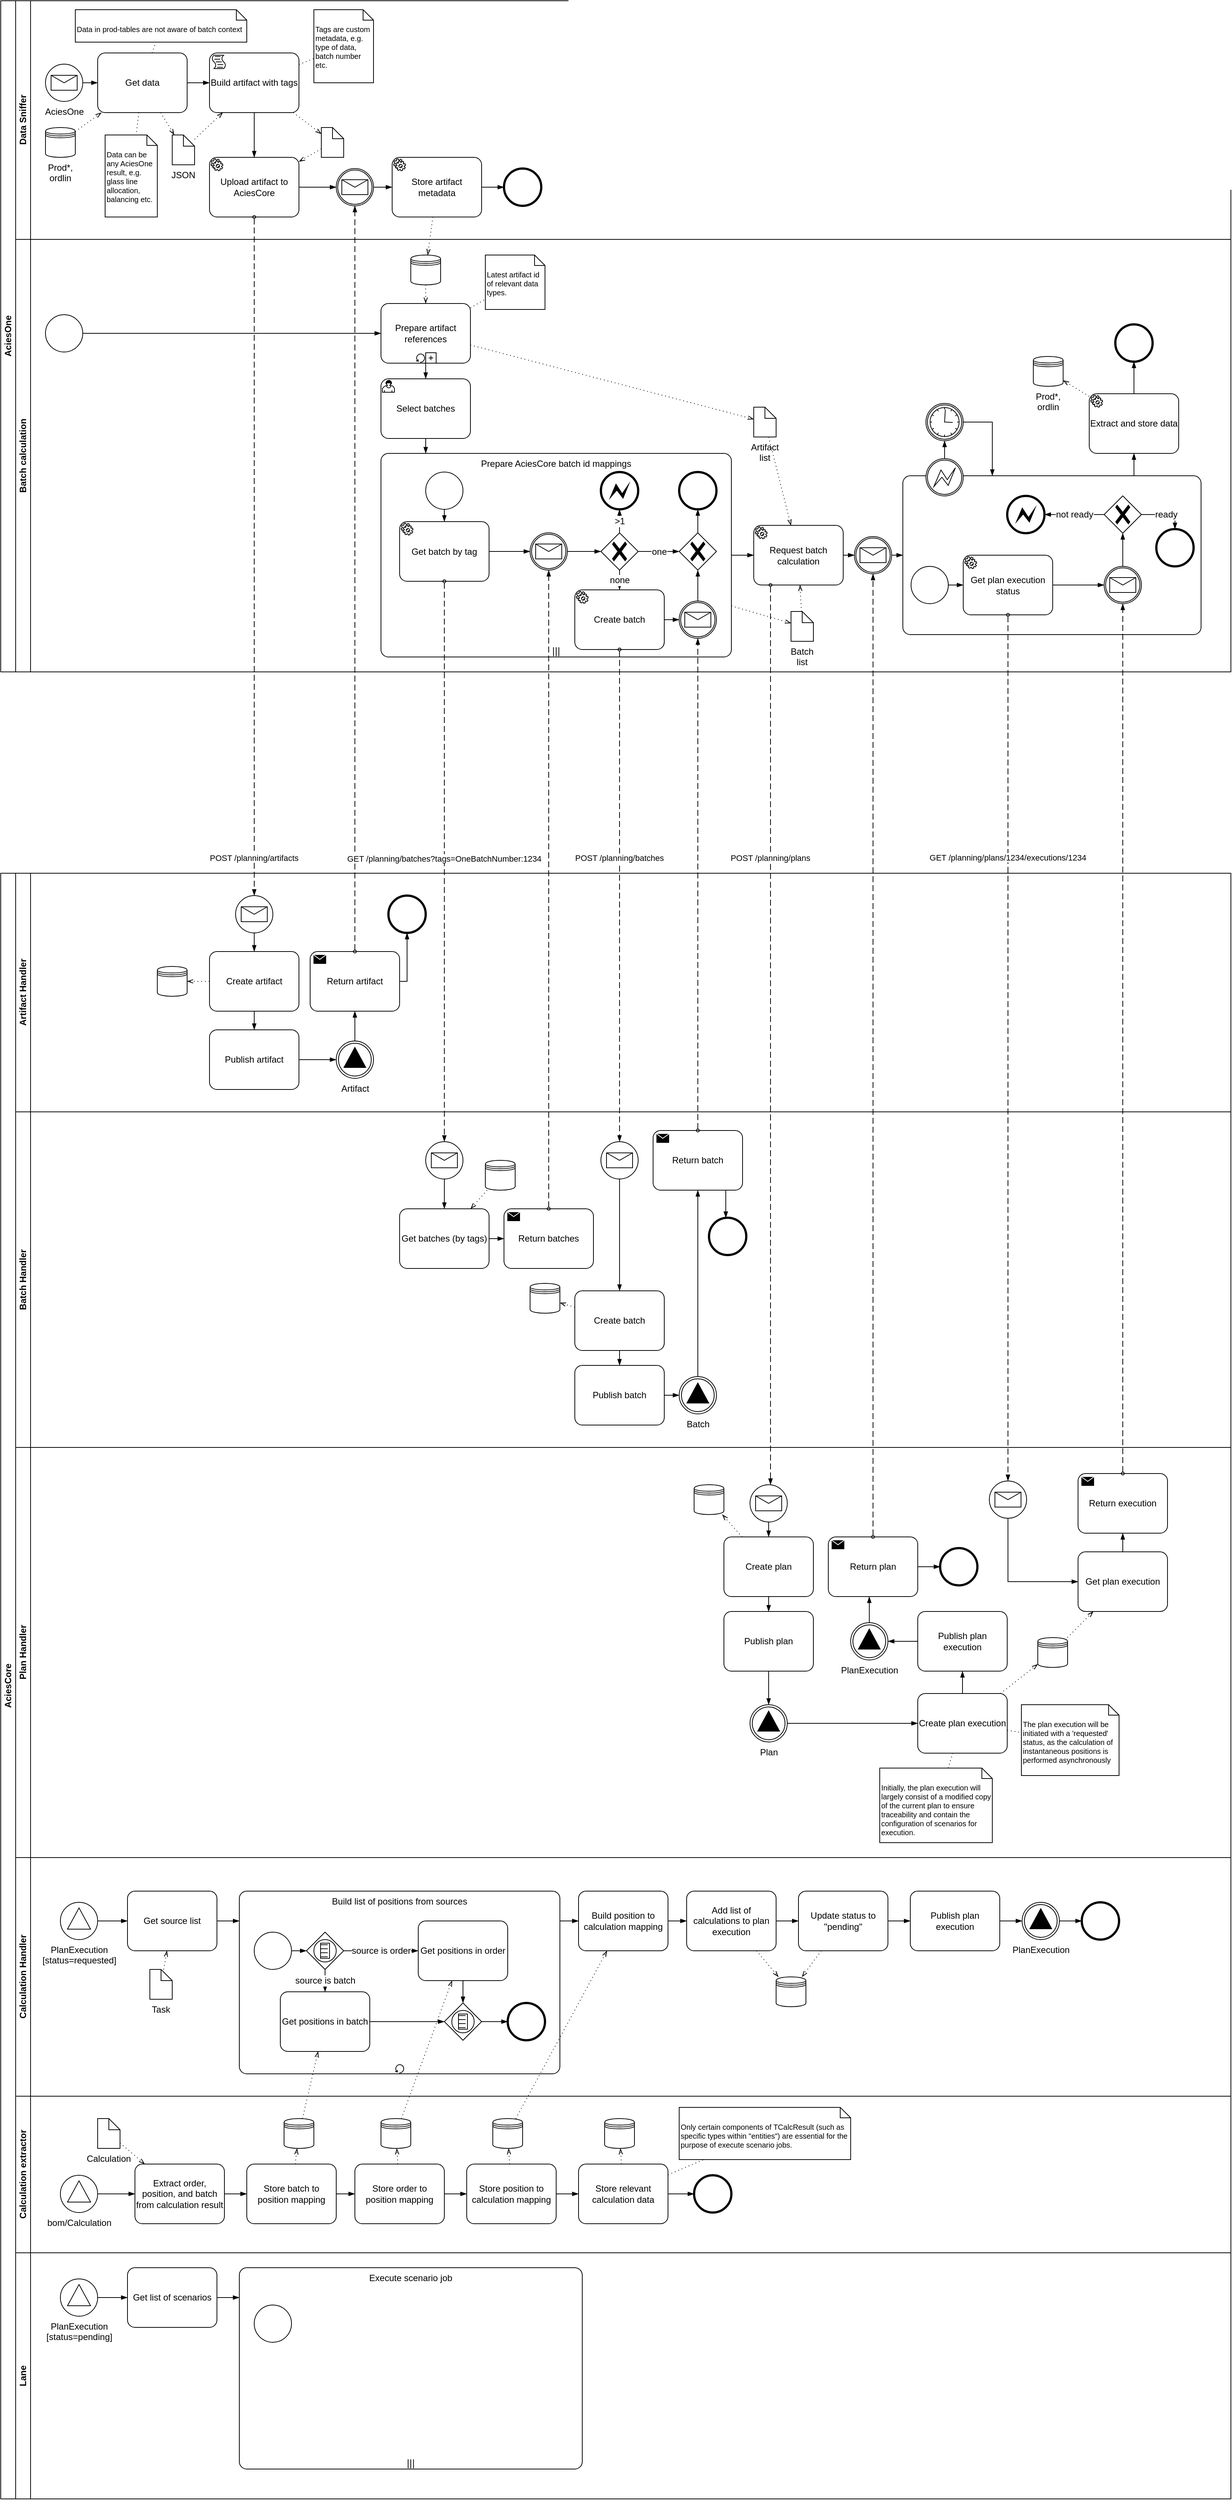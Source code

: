 <mxfile version="21.6.8" type="device">
  <diagram name="Page-1" id="pT9zCR7jW5yzUa4xEAgO">
    <mxGraphModel dx="1420" dy="1967" grid="1" gridSize="10" guides="1" tooltips="1" connect="1" arrows="1" fold="1" page="1" pageScale="1" pageWidth="1654" pageHeight="1169" math="0" shadow="0">
      <root>
        <mxCell id="0" />
        <mxCell id="1" parent="0" />
        <mxCell id="U1KqUVC1e1E0VkJmuzpn-1" value="AciesOne" style="swimlane;html=1;childLayout=stackLayout;resizeParent=1;resizeParentMax=0;horizontal=0;startSize=20;horizontalStack=0;" parent="1" vertex="1">
          <mxGeometry y="-1169" width="1650" height="900" as="geometry" />
        </mxCell>
        <mxCell id="U1KqUVC1e1E0VkJmuzpn-2" value="Data Sniffer" style="swimlane;html=1;startSize=20;horizontal=0;" parent="U1KqUVC1e1E0VkJmuzpn-1" vertex="1">
          <mxGeometry x="20" width="1630" height="320" as="geometry" />
        </mxCell>
        <mxCell id="U1KqUVC1e1E0VkJmuzpn-3" value="AciesOne" style="shape=mxgraph.bpmn.event;html=1;verticalLabelPosition=bottom;labelBackgroundColor=#ffffff;verticalAlign=top;align=center;outlineConnect=0;aspect=fixed;outline=standard;symbol=message;points=[[0.145,0.145,0],[0.5,0,0],[0.855,0.145,0],[1,0.5,0],[0.855,0.855,0],[0.5,1,0],[0.145,0.855,0],[0,0.5,0]];perimeter=ellipsePerimeter;" parent="U1KqUVC1e1E0VkJmuzpn-2" vertex="1">
          <mxGeometry x="40" y="85" width="50" height="50" as="geometry" />
        </mxCell>
        <mxCell id="U1KqUVC1e1E0VkJmuzpn-28" value="" style="edgeStyle=elbowEdgeStyle;fontSize=12;html=1;endArrow=blockThin;endFill=1;rounded=0;" parent="U1KqUVC1e1E0VkJmuzpn-2" source="U1KqUVC1e1E0VkJmuzpn-90" target="U1KqUVC1e1E0VkJmuzpn-86" edge="1">
          <mxGeometry width="160" relative="1" as="geometry">
            <mxPoint x="50" y="297" as="sourcePoint" />
            <mxPoint x="280" y="427" as="targetPoint" />
          </mxGeometry>
        </mxCell>
        <mxCell id="U1KqUVC1e1E0VkJmuzpn-35" value="" style="edgeStyle=elbowEdgeStyle;fontSize=12;html=1;endArrow=blockThin;endFill=1;rounded=0;" parent="U1KqUVC1e1E0VkJmuzpn-2" source="U1KqUVC1e1E0VkJmuzpn-3" target="c-N2GnIyo7EjWN-7pbOH-3" edge="1">
          <mxGeometry width="160" relative="1" as="geometry">
            <mxPoint x="160" y="417" as="sourcePoint" />
            <mxPoint x="110" y="110" as="targetPoint" />
          </mxGeometry>
        </mxCell>
        <mxCell id="U1KqUVC1e1E0VkJmuzpn-51" value="Prod*, ordlin" style="shape=datastore;whiteSpace=wrap;html=1;labelPosition=center;verticalLabelPosition=bottom;align=center;verticalAlign=top;aspect=fixed;" parent="U1KqUVC1e1E0VkJmuzpn-2" vertex="1">
          <mxGeometry x="40" y="170" width="40" height="40" as="geometry" />
        </mxCell>
        <mxCell id="U1KqUVC1e1E0VkJmuzpn-52" value="" style="fontSize=12;html=1;endFill=0;startFill=0;endSize=6;startSize=6;dashed=1;dashPattern=1 4;endArrow=openThin;startArrow=none;rounded=0;elbow=vertical;" parent="U1KqUVC1e1E0VkJmuzpn-2" source="U1KqUVC1e1E0VkJmuzpn-51" target="c-N2GnIyo7EjWN-7pbOH-3" edge="1">
          <mxGeometry width="160" relative="1" as="geometry">
            <mxPoint x="-232" y="54" as="sourcePoint" />
            <mxPoint x="110" y="77.273" as="targetPoint" />
          </mxGeometry>
        </mxCell>
        <mxCell id="U1KqUVC1e1E0VkJmuzpn-53" value="JSON" style="shape=mxgraph.bpmn.data;labelPosition=center;verticalLabelPosition=bottom;align=center;verticalAlign=top;whiteSpace=wrap;size=15;html=1;fontFamily=Helvetica;fontSize=12;fontColor=default;strokeColor=default;fillColor=default;" parent="U1KqUVC1e1E0VkJmuzpn-2" vertex="1">
          <mxGeometry x="210.0" y="180" width="30" height="40" as="geometry" />
        </mxCell>
        <mxCell id="U1KqUVC1e1E0VkJmuzpn-54" value="" style="fontSize=12;html=1;endFill=0;startFill=0;endSize=6;startSize=6;dashed=1;dashPattern=1 4;endArrow=openThin;startArrow=none;rounded=0;" parent="U1KqUVC1e1E0VkJmuzpn-2" source="c-N2GnIyo7EjWN-7pbOH-3" target="U1KqUVC1e1E0VkJmuzpn-53" edge="1">
          <mxGeometry width="160" relative="1" as="geometry">
            <mxPoint x="190" y="150" as="sourcePoint" />
            <mxPoint x="506" y="639" as="targetPoint" />
          </mxGeometry>
        </mxCell>
        <mxCell id="U1KqUVC1e1E0VkJmuzpn-86" value="Upload artifact to AciesCore" style="shape=mxgraph.bpmn.task;whiteSpace=wrap;rectStyle=rounded;size=10;taskMarker=service;points=[[0.25,0,0],[0.5,0,0],[0.75,0,0],[1,0.25,0],[1,0.5,0],[1,0.75,0],[0.75,1,0],[0.5,1,0],[0.25,1,0],[0,0.75,0],[0,0.5,0],[0,0.25,0]];html=1;container=1;expand=0;collapsible=0;" parent="U1KqUVC1e1E0VkJmuzpn-2" vertex="1">
          <mxGeometry x="260" y="210" width="120" height="80" as="geometry" />
        </mxCell>
        <mxCell id="U1KqUVC1e1E0VkJmuzpn-87" value="" style="points=[[0.145,0.145,0],[0.5,0,0],[0.855,0.145,0],[1,0.5,0],[0.855,0.855,0],[0.5,1,0],[0.145,0.855,0],[0,0.5,0]];shape=mxgraph.bpmn.event;html=1;verticalLabelPosition=bottom;labelBackgroundColor=#ffffff;verticalAlign=top;align=center;perimeter=ellipsePerimeter;outlineConnect=0;aspect=fixed;outline=catching;symbol=message;" parent="U1KqUVC1e1E0VkJmuzpn-2" vertex="1">
          <mxGeometry x="430" y="225" width="50" height="50" as="geometry" />
        </mxCell>
        <mxCell id="U1KqUVC1e1E0VkJmuzpn-90" value="Build artifact with tags" style="shape=mxgraph.bpmn.task;whiteSpace=wrap;rectStyle=rounded;size=10;taskMarker=script;points=[[0.25,0,0],[0.5,0,0],[0.75,0,0],[1,0.25,0],[1,0.5,0],[1,0.75,0],[0.75,1,0],[0.5,1,0],[0.25,1,0],[0,0.75,0],[0,0.5,0],[0,0.25,0]];html=1;container=1;expand=0;collapsible=0;" parent="U1KqUVC1e1E0VkJmuzpn-2" vertex="1">
          <mxGeometry x="260" y="70" width="120" height="80" as="geometry" />
        </mxCell>
        <mxCell id="U1KqUVC1e1E0VkJmuzpn-91" value="" style="edgeStyle=elbowEdgeStyle;fontSize=12;html=1;endArrow=blockThin;endFill=1;rounded=0;" parent="U1KqUVC1e1E0VkJmuzpn-2" source="c-N2GnIyo7EjWN-7pbOH-3" target="U1KqUVC1e1E0VkJmuzpn-90" edge="1">
          <mxGeometry width="160" relative="1" as="geometry">
            <mxPoint x="230" y="110" as="sourcePoint" />
            <mxPoint x="330" y="-717" as="targetPoint" />
          </mxGeometry>
        </mxCell>
        <mxCell id="U1KqUVC1e1E0VkJmuzpn-92" value="" style="fontSize=12;html=1;endFill=0;startFill=0;endSize=6;startSize=6;dashed=1;dashPattern=1 4;endArrow=openThin;startArrow=none;rounded=0;" parent="U1KqUVC1e1E0VkJmuzpn-2" source="U1KqUVC1e1E0VkJmuzpn-53" target="U1KqUVC1e1E0VkJmuzpn-90" edge="1">
          <mxGeometry width="160" relative="1" as="geometry">
            <mxPoint x="97" y="167" as="sourcePoint" />
            <mxPoint x="506" y="639" as="targetPoint" />
          </mxGeometry>
        </mxCell>
        <mxCell id="U1KqUVC1e1E0VkJmuzpn-93" value="" style="shape=mxgraph.bpmn.data;labelPosition=center;verticalLabelPosition=bottom;align=center;verticalAlign=top;whiteSpace=wrap;size=15;html=1;fontFamily=Helvetica;fontSize=12;fontColor=default;strokeColor=default;fillColor=default;" parent="U1KqUVC1e1E0VkJmuzpn-2" vertex="1">
          <mxGeometry x="410.0" y="170" width="30" height="40" as="geometry" />
        </mxCell>
        <mxCell id="U1KqUVC1e1E0VkJmuzpn-94" value="" style="fontSize=12;html=1;endFill=0;startFill=0;endSize=6;startSize=6;dashed=1;dashPattern=1 4;endArrow=openThin;startArrow=none;rounded=0;" parent="U1KqUVC1e1E0VkJmuzpn-2" source="U1KqUVC1e1E0VkJmuzpn-90" target="U1KqUVC1e1E0VkJmuzpn-93" edge="1">
          <mxGeometry width="160" relative="1" as="geometry">
            <mxPoint x="167" y="167" as="sourcePoint" />
            <mxPoint x="576" y="639" as="targetPoint" />
          </mxGeometry>
        </mxCell>
        <mxCell id="U1KqUVC1e1E0VkJmuzpn-95" value="" style="fontSize=12;html=1;endFill=0;startFill=0;endSize=6;startSize=6;dashed=1;dashPattern=1 4;endArrow=openThin;startArrow=none;rounded=0;" parent="U1KqUVC1e1E0VkJmuzpn-2" source="U1KqUVC1e1E0VkJmuzpn-93" target="U1KqUVC1e1E0VkJmuzpn-86" edge="1">
          <mxGeometry width="160" relative="1" as="geometry">
            <mxPoint x="167" y="167" as="sourcePoint" />
            <mxPoint x="576" y="639" as="targetPoint" />
          </mxGeometry>
        </mxCell>
        <mxCell id="U1KqUVC1e1E0VkJmuzpn-106" value="Store artifact metadata" style="shape=mxgraph.bpmn.task;whiteSpace=wrap;rectStyle=rounded;size=10;taskMarker=service;points=[[0.25,0,0],[0.5,0,0],[0.75,0,0],[1,0.25,0],[1,0.5,0],[1,0.75,0],[0.75,1,0],[0.5,1,0],[0.25,1,0],[0,0.75,0],[0,0.5,0],[0,0.25,0]];html=1;container=1;expand=0;collapsible=0;" parent="U1KqUVC1e1E0VkJmuzpn-2" vertex="1">
          <mxGeometry x="505" y="210" width="120" height="80" as="geometry" />
        </mxCell>
        <mxCell id="U1KqUVC1e1E0VkJmuzpn-107" value="" style="edgeStyle=elbowEdgeStyle;fontSize=12;html=1;endArrow=blockThin;endFill=1;rounded=0;" parent="U1KqUVC1e1E0VkJmuzpn-2" source="U1KqUVC1e1E0VkJmuzpn-87" target="U1KqUVC1e1E0VkJmuzpn-106" edge="1">
          <mxGeometry width="160" relative="1" as="geometry">
            <mxPoint x="-45" y="279" as="sourcePoint" />
            <mxPoint x="185" y="409" as="targetPoint" />
          </mxGeometry>
        </mxCell>
        <mxCell id="U1KqUVC1e1E0VkJmuzpn-111" value="" style="points=[[0.145,0.145,0],[0.5,0,0],[0.855,0.145,0],[1,0.5,0],[0.855,0.855,0],[0.5,1,0],[0.145,0.855,0],[0,0.5,0]];shape=mxgraph.bpmn.event;html=1;verticalLabelPosition=bottom;labelBackgroundColor=#ffffff;verticalAlign=top;align=center;perimeter=ellipsePerimeter;outlineConnect=0;aspect=fixed;outline=end;symbol=terminate2;" parent="U1KqUVC1e1E0VkJmuzpn-2" vertex="1">
          <mxGeometry x="655" y="225" width="50" height="50" as="geometry" />
        </mxCell>
        <mxCell id="U1KqUVC1e1E0VkJmuzpn-112" value="" style="edgeStyle=elbowEdgeStyle;fontSize=12;html=1;endArrow=blockThin;endFill=1;rounded=0;" parent="U1KqUVC1e1E0VkJmuzpn-2" source="U1KqUVC1e1E0VkJmuzpn-106" target="U1KqUVC1e1E0VkJmuzpn-111" edge="1">
          <mxGeometry width="160" relative="1" as="geometry">
            <mxPoint x="-45" y="279" as="sourcePoint" />
            <mxPoint x="185" y="409" as="targetPoint" />
          </mxGeometry>
        </mxCell>
        <mxCell id="U1KqUVC1e1E0VkJmuzpn-121" value="Tags are custom metadata, e.g. type of data, batch number etc." style="shape=note2;boundedLbl=1;whiteSpace=wrap;html=1;size=14;verticalAlign=top;align=left;fontSize=10;horizontal=1;" parent="U1KqUVC1e1E0VkJmuzpn-2" vertex="1">
          <mxGeometry x="400" y="12" width="80" height="98" as="geometry" />
        </mxCell>
        <mxCell id="U1KqUVC1e1E0VkJmuzpn-122" value="" style="endArrow=none;dashed=1;html=1;dashPattern=1 4;strokeWidth=1;rounded=0;" parent="U1KqUVC1e1E0VkJmuzpn-2" source="U1KqUVC1e1E0VkJmuzpn-90" target="U1KqUVC1e1E0VkJmuzpn-121" edge="1">
          <mxGeometry width="50" height="50" relative="1" as="geometry">
            <mxPoint x="360" y="407" as="sourcePoint" />
            <mxPoint x="410" y="357" as="targetPoint" />
          </mxGeometry>
        </mxCell>
        <mxCell id="U1KqUVC1e1E0VkJmuzpn-125" value="Data can be any AciesOne result, e.g. glass line allocation, balancing etc." style="shape=note2;boundedLbl=1;whiteSpace=wrap;html=1;size=14;verticalAlign=top;align=left;fontSize=10;horizontal=1;" parent="U1KqUVC1e1E0VkJmuzpn-2" vertex="1">
          <mxGeometry x="120" y="180" width="70" height="110" as="geometry" />
        </mxCell>
        <mxCell id="U1KqUVC1e1E0VkJmuzpn-126" value="" style="endArrow=none;dashed=1;html=1;dashPattern=1 4;strokeWidth=1;rounded=0;" parent="U1KqUVC1e1E0VkJmuzpn-2" source="c-N2GnIyo7EjWN-7pbOH-3" target="U1KqUVC1e1E0VkJmuzpn-125" edge="1">
          <mxGeometry width="50" height="50" relative="1" as="geometry">
            <mxPoint x="151.116" y="150" as="sourcePoint" />
            <mxPoint y="542" as="targetPoint" />
          </mxGeometry>
        </mxCell>
        <mxCell id="U1KqUVC1e1E0VkJmuzpn-169" value="" style="edgeStyle=elbowEdgeStyle;fontSize=12;html=1;endArrow=blockThin;endFill=1;rounded=0;" parent="U1KqUVC1e1E0VkJmuzpn-2" source="U1KqUVC1e1E0VkJmuzpn-86" target="U1KqUVC1e1E0VkJmuzpn-87" edge="1">
          <mxGeometry width="160" relative="1" as="geometry">
            <mxPoint x="50" y="297" as="sourcePoint" />
            <mxPoint x="280" y="427" as="targetPoint" />
          </mxGeometry>
        </mxCell>
        <mxCell id="c-N2GnIyo7EjWN-7pbOH-3" value="Get data" style="points=[[0.25,0,0],[0.5,0,0],[0.75,0,0],[1,0.25,0],[1,0.5,0],[1,0.75,0],[0.75,1,0],[0.5,1,0],[0.25,1,0],[0,0.75,0],[0,0.5,0],[0,0.25,0]];shape=mxgraph.bpmn.task;whiteSpace=wrap;rectStyle=rounded;size=10;html=1;container=1;expand=0;collapsible=0;taskMarker=abstract;" vertex="1" parent="U1KqUVC1e1E0VkJmuzpn-2">
          <mxGeometry x="110" y="70" width="120" height="80" as="geometry" />
        </mxCell>
        <mxCell id="c-N2GnIyo7EjWN-7pbOH-13" value="Data in prod-tables are not aware of batch context" style="shape=note2;boundedLbl=1;whiteSpace=wrap;html=1;size=14;verticalAlign=top;align=left;fontSize=10;horizontal=1;" vertex="1" parent="U1KqUVC1e1E0VkJmuzpn-2">
          <mxGeometry x="80" y="12" width="230" height="43.5" as="geometry" />
        </mxCell>
        <mxCell id="c-N2GnIyo7EjWN-7pbOH-14" value="" style="endArrow=none;dashed=1;html=1;dashPattern=1 4;strokeWidth=1;rounded=0;" edge="1" parent="U1KqUVC1e1E0VkJmuzpn-2" target="c-N2GnIyo7EjWN-7pbOH-13" source="c-N2GnIyo7EjWN-7pbOH-3">
          <mxGeometry width="50" height="50" relative="1" as="geometry">
            <mxPoint x="140" y="28" as="sourcePoint" />
            <mxPoint x="170" y="299" as="targetPoint" />
          </mxGeometry>
        </mxCell>
        <mxCell id="U1KqUVC1e1E0VkJmuzpn-146" value="Batch calculation" style="swimlane;startSize=20;horizontal=0;html=1;whiteSpace=wrap;" parent="U1KqUVC1e1E0VkJmuzpn-1" vertex="1">
          <mxGeometry x="20" y="320" width="1630" height="580" as="geometry" />
        </mxCell>
        <mxCell id="U1KqUVC1e1E0VkJmuzpn-147" value="" style="shape=mxgraph.bpmn.event;html=1;verticalLabelPosition=bottom;labelBackgroundColor=#ffffff;verticalAlign=top;align=center;outlineConnect=0;aspect=fixed;outline=standard;symbol=general;points=[[0.145,0.145,0],[0.5,0,0],[0.855,0.145,0],[1,0.5,0],[0.855,0.855,0],[0.5,1,0],[0.145,0.855,0],[0,0.5,0]];perimeter=ellipsePerimeter;" parent="U1KqUVC1e1E0VkJmuzpn-146" vertex="1">
          <mxGeometry x="40" y="101" width="50" height="50" as="geometry" />
        </mxCell>
        <mxCell id="U1KqUVC1e1E0VkJmuzpn-148" value="" style="edgeStyle=elbowEdgeStyle;fontSize=12;html=1;endArrow=blockThin;endFill=1;rounded=0;" parent="U1KqUVC1e1E0VkJmuzpn-146" source="c-N2GnIyo7EjWN-7pbOH-4" target="U1KqUVC1e1E0VkJmuzpn-185" edge="1">
          <mxGeometry width="160" relative="1" as="geometry">
            <mxPoint x="550" y="167" as="sourcePoint" />
            <mxPoint x="550" y="197" as="targetPoint" />
          </mxGeometry>
        </mxCell>
        <mxCell id="U1KqUVC1e1E0VkJmuzpn-153" value="" style="edgeStyle=elbowEdgeStyle;fontSize=12;html=1;endArrow=blockThin;endFill=1;rounded=0;" parent="U1KqUVC1e1E0VkJmuzpn-146" source="U1KqUVC1e1E0VkJmuzpn-147" target="c-N2GnIyo7EjWN-7pbOH-4" edge="1">
          <mxGeometry width="160" relative="1" as="geometry">
            <mxPoint x="640" y="434" as="sourcePoint" />
            <mxPoint x="550" y="127" as="targetPoint" />
          </mxGeometry>
        </mxCell>
        <mxCell id="U1KqUVC1e1E0VkJmuzpn-158" value="Artifact list" style="shape=mxgraph.bpmn.data;labelPosition=center;verticalLabelPosition=bottom;align=center;verticalAlign=top;whiteSpace=wrap;size=15;html=1;fontFamily=Helvetica;fontSize=12;fontColor=default;strokeColor=default;fillColor=default;" parent="U1KqUVC1e1E0VkJmuzpn-146" vertex="1">
          <mxGeometry x="990" y="225" width="30" height="40" as="geometry" />
        </mxCell>
        <mxCell id="U1KqUVC1e1E0VkJmuzpn-159" value="" style="fontSize=12;html=1;endFill=0;startFill=0;endSize=6;startSize=6;dashed=1;dashPattern=1 4;endArrow=openThin;startArrow=none;rounded=0;" parent="U1KqUVC1e1E0VkJmuzpn-146" source="c-N2GnIyo7EjWN-7pbOH-4" target="U1KqUVC1e1E0VkJmuzpn-158" edge="1">
          <mxGeometry width="160" relative="1" as="geometry">
            <mxPoint x="610" y="142.824" as="sourcePoint" />
            <mxPoint x="1003" y="656" as="targetPoint" />
          </mxGeometry>
        </mxCell>
        <mxCell id="U1KqUVC1e1E0VkJmuzpn-161" value="" style="shape=datastore;whiteSpace=wrap;html=1;labelPosition=center;verticalLabelPosition=bottom;align=center;verticalAlign=top;aspect=fixed;" parent="U1KqUVC1e1E0VkJmuzpn-146" vertex="1">
          <mxGeometry x="530" y="21" width="40" height="40" as="geometry" />
        </mxCell>
        <mxCell id="U1KqUVC1e1E0VkJmuzpn-162" value="" style="fontSize=12;html=1;endFill=0;startFill=0;endSize=6;startSize=6;dashed=1;dashPattern=1 4;endArrow=openThin;startArrow=none;rounded=0;elbow=vertical;" parent="U1KqUVC1e1E0VkJmuzpn-146" source="U1KqUVC1e1E0VkJmuzpn-161" target="c-N2GnIyo7EjWN-7pbOH-4" edge="1">
          <mxGeometry width="160" relative="1" as="geometry">
            <mxPoint x="268" y="71" as="sourcePoint" />
            <mxPoint x="527.778" y="87" as="targetPoint" />
          </mxGeometry>
        </mxCell>
        <mxCell id="U1KqUVC1e1E0VkJmuzpn-185" value="Select batches" style="points=[[0.25,0,0],[0.5,0,0],[0.75,0,0],[1,0.25,0],[1,0.5,0],[1,0.75,0],[0.75,1,0],[0.5,1,0],[0.25,1,0],[0,0.75,0],[0,0.5,0],[0,0.25,0]];shape=mxgraph.bpmn.task;whiteSpace=wrap;rectStyle=rounded;size=10;html=1;container=1;expand=0;collapsible=0;taskMarker=user;" parent="U1KqUVC1e1E0VkJmuzpn-146" vertex="1">
          <mxGeometry x="490" y="187" width="120" height="80" as="geometry" />
        </mxCell>
        <mxCell id="U1KqUVC1e1E0VkJmuzpn-186" value="" style="edgeStyle=elbowEdgeStyle;fontSize=12;html=1;endArrow=blockThin;endFill=1;rounded=0;" parent="U1KqUVC1e1E0VkJmuzpn-146" source="U1KqUVC1e1E0VkJmuzpn-185" target="U1KqUVC1e1E0VkJmuzpn-181" edge="1">
          <mxGeometry width="160" relative="1" as="geometry">
            <mxPoint x="580" y="434" as="sourcePoint" />
            <mxPoint x="600" y="197" as="targetPoint" />
          </mxGeometry>
        </mxCell>
        <mxCell id="U1KqUVC1e1E0VkJmuzpn-202" value="Batch list" style="shape=mxgraph.bpmn.data;labelPosition=center;verticalLabelPosition=bottom;align=center;verticalAlign=top;whiteSpace=wrap;size=15;html=1;fontFamily=Helvetica;fontSize=12;fontColor=default;strokeColor=default;fillColor=default;" parent="U1KqUVC1e1E0VkJmuzpn-146" vertex="1">
          <mxGeometry x="1040" y="499" width="30" height="40" as="geometry" />
        </mxCell>
        <mxCell id="U1KqUVC1e1E0VkJmuzpn-204" value="" style="fontSize=12;html=1;endFill=0;startFill=0;endSize=6;startSize=6;dashed=1;dashPattern=1 4;endArrow=openThin;startArrow=none;rounded=0;" parent="U1KqUVC1e1E0VkJmuzpn-146" source="U1KqUVC1e1E0VkJmuzpn-181" target="U1KqUVC1e1E0VkJmuzpn-202" edge="1">
          <mxGeometry width="160" relative="1" as="geometry">
            <mxPoint x="610" y="167" as="sourcePoint" />
            <mxPoint x="1003" y="656" as="targetPoint" />
          </mxGeometry>
        </mxCell>
        <mxCell id="U1KqUVC1e1E0VkJmuzpn-170" value="" style="points=[[0.145,0.145,0],[0.5,0,0],[0.855,0.145,0],[1,0.5,0],[0.855,0.855,0],[0.5,1,0],[0.145,0.855,0],[0,0.5,0]];shape=mxgraph.bpmn.event;html=1;verticalLabelPosition=bottom;labelBackgroundColor=#ffffff;verticalAlign=top;align=center;perimeter=ellipsePerimeter;outlineConnect=0;aspect=fixed;outline=catching;symbol=message;" parent="U1KqUVC1e1E0VkJmuzpn-146" vertex="1">
          <mxGeometry x="1125" y="398.5" width="50" height="50" as="geometry" />
        </mxCell>
        <mxCell id="U1KqUVC1e1E0VkJmuzpn-171" value="" style="fontSize=12;html=1;endArrow=blockThin;endFill=1;rounded=0;edgeStyle=orthogonalEdgeStyle;elbow=vertical;" parent="U1KqUVC1e1E0VkJmuzpn-146" source="U1KqUVC1e1E0VkJmuzpn-181" target="U1KqUVC1e1E0VkJmuzpn-177" edge="1">
          <mxGeometry width="160" relative="1" as="geometry">
            <mxPoint x="650" y="327" as="sourcePoint" />
            <mxPoint x="960" y="489" as="targetPoint" />
          </mxGeometry>
        </mxCell>
        <mxCell id="U1KqUVC1e1E0VkJmuzpn-177" value="&lt;span style=&quot;color: rgb(0, 0, 0); font-family: Helvetica; font-size: 12px; font-style: normal; font-variant-ligatures: normal; font-variant-caps: normal; font-weight: 400; letter-spacing: normal; orphans: 2; text-align: center; text-indent: 0px; text-transform: none; widows: 2; word-spacing: 0px; -webkit-text-stroke-width: 0px; background-color: rgb(251, 251, 251); text-decoration-thickness: initial; text-decoration-style: initial; text-decoration-color: initial; float: none; display: inline !important;&quot;&gt;Request batch calculation&lt;/span&gt;" style="points=[[0.25,0,0],[0.5,0,0],[0.75,0,0],[1,0.25,0],[1,0.5,0],[1,0.75,0],[0.75,1,0],[0.5,1,0],[0.25,1,0],[0,0.75,0],[0,0.5,0],[0,0.25,0]];shape=mxgraph.bpmn.task;whiteSpace=wrap;rectStyle=rounded;size=10;html=1;container=1;expand=0;collapsible=0;taskMarker=service;" parent="U1KqUVC1e1E0VkJmuzpn-146" vertex="1">
          <mxGeometry x="990" y="383.5" width="120" height="80" as="geometry" />
        </mxCell>
        <mxCell id="U1KqUVC1e1E0VkJmuzpn-208" value="" style="edgeStyle=elbowEdgeStyle;fontSize=12;html=1;endArrow=blockThin;endFill=1;rounded=0;" parent="U1KqUVC1e1E0VkJmuzpn-146" source="U1KqUVC1e1E0VkJmuzpn-177" target="U1KqUVC1e1E0VkJmuzpn-170" edge="1">
          <mxGeometry width="160" relative="1" as="geometry">
            <mxPoint x="680" y="170.5" as="sourcePoint" />
            <mxPoint x="680" y="200.5" as="targetPoint" />
          </mxGeometry>
        </mxCell>
        <mxCell id="U1KqUVC1e1E0VkJmuzpn-233" value="" style="points=[[0.145,0.145,0],[0.5,0,0],[0.855,0.145,0],[1,0.5,0],[0.855,0.855,0],[0.5,1,0],[0.145,0.855,0],[0,0.5,0]];shape=mxgraph.bpmn.event;html=1;verticalLabelPosition=bottom;labelBackgroundColor=#ffffff;verticalAlign=top;align=center;perimeter=ellipsePerimeter;outlineConnect=0;aspect=fixed;outline=end;symbol=terminate2;" parent="U1KqUVC1e1E0VkJmuzpn-146" vertex="1">
          <mxGeometry x="1474.996" y="114" width="50" height="50" as="geometry" />
        </mxCell>
        <mxCell id="U1KqUVC1e1E0VkJmuzpn-234" value="" style="edgeStyle=elbowEdgeStyle;fontSize=12;html=1;endArrow=blockThin;endFill=1;rounded=0;" parent="U1KqUVC1e1E0VkJmuzpn-146" source="U1KqUVC1e1E0VkJmuzpn-170" target="U1KqUVC1e1E0VkJmuzpn-276" edge="1">
          <mxGeometry width="160" relative="1" as="geometry">
            <mxPoint x="680" y="170.5" as="sourcePoint" />
            <mxPoint x="1200" y="435" as="targetPoint" />
          </mxGeometry>
        </mxCell>
        <mxCell id="U1KqUVC1e1E0VkJmuzpn-244" value="" style="fontSize=12;html=1;endFill=0;startFill=0;endSize=6;startSize=6;dashed=1;dashPattern=1 4;endArrow=openThin;startArrow=none;rounded=0;" parent="U1KqUVC1e1E0VkJmuzpn-146" source="U1KqUVC1e1E0VkJmuzpn-202" target="U1KqUVC1e1E0VkJmuzpn-177" edge="1">
          <mxGeometry width="160" relative="1" as="geometry">
            <mxPoint x="550" y="167" as="sourcePoint" />
            <mxPoint x="943" y="656" as="targetPoint" />
          </mxGeometry>
        </mxCell>
        <mxCell id="U1KqUVC1e1E0VkJmuzpn-245" value="" style="fontSize=12;html=1;endFill=0;startFill=0;endSize=6;startSize=6;dashed=1;dashPattern=1 4;endArrow=openThin;startArrow=none;rounded=0;" parent="U1KqUVC1e1E0VkJmuzpn-146" source="U1KqUVC1e1E0VkJmuzpn-158" target="U1KqUVC1e1E0VkJmuzpn-177" edge="1">
          <mxGeometry width="160" relative="1" as="geometry">
            <mxPoint x="550" y="167" as="sourcePoint" />
            <mxPoint x="943" y="656" as="targetPoint" />
          </mxGeometry>
        </mxCell>
        <mxCell id="U1KqUVC1e1E0VkJmuzpn-248" value="" style="group" parent="U1KqUVC1e1E0VkJmuzpn-146" vertex="1" connectable="0">
          <mxGeometry x="490" y="287" width="470" height="273" as="geometry" />
        </mxCell>
        <mxCell id="U1KqUVC1e1E0VkJmuzpn-181" value="Prepare AciesCore batch id mappings" style="points=[[0.25,0,0],[0.5,0,0],[0.75,0,0],[1,0.25,0],[1,0.5,0],[1,0.75,0],[0.75,1,0],[0.5,1,0],[0.25,1,0],[0,0.75,0],[0,0.5,0],[0,0.25,0]];shape=mxgraph.bpmn.task;whiteSpace=wrap;rectStyle=rounded;size=10;html=1;container=0;expand=0;collapsible=0;taskMarker=abstract;isLoopMultiParallel=1;verticalAlign=top;" parent="U1KqUVC1e1E0VkJmuzpn-248" vertex="1">
          <mxGeometry width="470" height="273" as="geometry" />
        </mxCell>
        <mxCell id="U1KqUVC1e1E0VkJmuzpn-182" value="" style="shape=mxgraph.bpmn.event;html=1;verticalLabelPosition=bottom;labelBackgroundColor=#ffffff;verticalAlign=top;align=center;outlineConnect=0;aspect=fixed;outline=standard;symbol=general;points=[[0.145,0.145,0],[0.5,0,0],[0.855,0.145,0],[1,0.5,0],[0.855,0.855,0],[0.5,1,0],[0.145,0.855,0],[0,0.5,0]];perimeter=ellipsePerimeter;" parent="U1KqUVC1e1E0VkJmuzpn-248" vertex="1">
          <mxGeometry x="59.994" y="25" width="50" height="50" as="geometry" />
        </mxCell>
        <mxCell id="U1KqUVC1e1E0VkJmuzpn-183" value="" style="points=[[0.145,0.145,0],[0.5,0,0],[0.855,0.145,0],[1,0.5,0],[0.855,0.855,0],[0.5,1,0],[0.145,0.855,0],[0,0.5,0]];shape=mxgraph.bpmn.event;html=1;verticalLabelPosition=bottom;labelBackgroundColor=#ffffff;verticalAlign=top;align=center;perimeter=ellipsePerimeter;outlineConnect=0;aspect=fixed;outline=end;symbol=terminate2;" parent="U1KqUVC1e1E0VkJmuzpn-248" vertex="1">
          <mxGeometry x="399.996" y="25" width="50" height="50" as="geometry" />
        </mxCell>
        <mxCell id="U1KqUVC1e1E0VkJmuzpn-184" value="" style="points=[[0.145,0.145,0],[0.5,0,0],[0.855,0.145,0],[1,0.5,0],[0.855,0.855,0],[0.5,1,0],[0.145,0.855,0],[0,0.5,0]];shape=mxgraph.bpmn.event;html=1;verticalLabelPosition=bottom;labelBackgroundColor=#ffffff;verticalAlign=top;align=center;perimeter=ellipsePerimeter;outlineConnect=0;aspect=fixed;outline=catching;symbol=message;" parent="U1KqUVC1e1E0VkJmuzpn-248" vertex="1">
          <mxGeometry x="199.998" y="106.5" width="50" height="50" as="geometry" />
        </mxCell>
        <mxCell id="U1KqUVC1e1E0VkJmuzpn-187" value="Get batch by tag" style="shape=mxgraph.bpmn.task;whiteSpace=wrap;rectStyle=rounded;size=10;taskMarker=service;points=[[0.25,0,0],[0.5,0,0],[0.75,0,0],[1,0.25,0],[1,0.5,0],[1,0.75,0],[0.75,1,0],[0.5,1,0],[0.25,1,0],[0,0.75,0],[0,0.5,0],[0,0.25,0]];html=1;container=1;expand=0;collapsible=0;" parent="U1KqUVC1e1E0VkJmuzpn-248" vertex="1">
          <mxGeometry x="24.996" y="91.5" width="120" height="80" as="geometry" />
        </mxCell>
        <mxCell id="U1KqUVC1e1E0VkJmuzpn-188" value="" style="edgeStyle=elbowEdgeStyle;fontSize=12;html=1;endArrow=blockThin;endFill=1;rounded=0;" parent="U1KqUVC1e1E0VkJmuzpn-248" source="U1KqUVC1e1E0VkJmuzpn-182" target="U1KqUVC1e1E0VkJmuzpn-187" edge="1">
          <mxGeometry width="160" relative="1" as="geometry">
            <mxPoint x="345.135" y="-10" as="sourcePoint" />
            <mxPoint x="345.135" y="20" as="targetPoint" />
          </mxGeometry>
        </mxCell>
        <mxCell id="U1KqUVC1e1E0VkJmuzpn-189" value="" style="edgeStyle=elbowEdgeStyle;fontSize=12;html=1;endArrow=blockThin;endFill=1;rounded=0;" parent="U1KqUVC1e1E0VkJmuzpn-248" source="U1KqUVC1e1E0VkJmuzpn-187" target="U1KqUVC1e1E0VkJmuzpn-184" edge="1">
          <mxGeometry width="160" relative="1" as="geometry">
            <mxPoint x="345.135" y="-10" as="sourcePoint" />
            <mxPoint x="345.135" y="20" as="targetPoint" />
          </mxGeometry>
        </mxCell>
        <mxCell id="U1KqUVC1e1E0VkJmuzpn-190" value="" style="edgeStyle=elbowEdgeStyle;fontSize=12;html=1;endArrow=blockThin;endFill=1;rounded=0;" parent="U1KqUVC1e1E0VkJmuzpn-248" source="U1KqUVC1e1E0VkJmuzpn-199" target="U1KqUVC1e1E0VkJmuzpn-183" edge="1">
          <mxGeometry width="160" relative="1" as="geometry">
            <mxPoint x="345.135" y="-10" as="sourcePoint" />
            <mxPoint x="345.135" y="20" as="targetPoint" />
          </mxGeometry>
        </mxCell>
        <mxCell id="U1KqUVC1e1E0VkJmuzpn-191" value="" style="points=[[0.25,0.25,0],[0.5,0,0],[0.75,0.25,0],[1,0.5,0],[0.75,0.75,0],[0.5,1,0],[0.25,0.75,0],[0,0.5,0]];shape=mxgraph.bpmn.gateway2;html=1;verticalLabelPosition=bottom;labelBackgroundColor=#ffffff;verticalAlign=top;align=center;perimeter=rhombusPerimeter;outlineConnect=0;outline=none;symbol=none;gwType=exclusive;" parent="U1KqUVC1e1E0VkJmuzpn-248" vertex="1">
          <mxGeometry x="295" y="106.5" width="50" height="50" as="geometry" />
        </mxCell>
        <mxCell id="U1KqUVC1e1E0VkJmuzpn-193" value="" style="edgeStyle=elbowEdgeStyle;fontSize=12;html=1;endArrow=blockThin;endFill=1;rounded=0;" parent="U1KqUVC1e1E0VkJmuzpn-248" source="U1KqUVC1e1E0VkJmuzpn-184" target="U1KqUVC1e1E0VkJmuzpn-191" edge="1">
          <mxGeometry width="160" relative="1" as="geometry">
            <mxPoint x="573" y="-232" as="sourcePoint" />
            <mxPoint x="622" y="-232" as="targetPoint" />
          </mxGeometry>
        </mxCell>
        <mxCell id="U1KqUVC1e1E0VkJmuzpn-195" value="Create batch" style="shape=mxgraph.bpmn.task;whiteSpace=wrap;rectStyle=rounded;size=10;taskMarker=service;points=[[0.25,0,0],[0.5,0,0],[0.75,0,0],[1,0.25,0],[1,0.5,0],[1,0.75,0],[0.75,1,0],[0.5,1,0],[0.25,1,0],[0,0.75,0],[0,0.5,0],[0,0.25,0]];html=1;container=1;expand=0;collapsible=0;" parent="U1KqUVC1e1E0VkJmuzpn-248" vertex="1">
          <mxGeometry x="259.996" y="183" width="120" height="80" as="geometry" />
        </mxCell>
        <mxCell id="U1KqUVC1e1E0VkJmuzpn-196" value="none" style="edgeStyle=elbowEdgeStyle;fontSize=12;html=1;endArrow=blockThin;endFill=1;rounded=0;" parent="U1KqUVC1e1E0VkJmuzpn-248" source="U1KqUVC1e1E0VkJmuzpn-191" target="U1KqUVC1e1E0VkJmuzpn-195" edge="1">
          <mxGeometry width="160" relative="1" as="geometry">
            <mxPoint x="345.135" y="-10" as="sourcePoint" />
            <mxPoint x="345.135" y="20" as="targetPoint" />
          </mxGeometry>
        </mxCell>
        <mxCell id="U1KqUVC1e1E0VkJmuzpn-197" value="" style="points=[[0.145,0.145,0],[0.5,0,0],[0.855,0.145,0],[1,0.5,0],[0.855,0.855,0],[0.5,1,0],[0.145,0.855,0],[0,0.5,0]];shape=mxgraph.bpmn.event;html=1;verticalLabelPosition=bottom;labelBackgroundColor=#ffffff;verticalAlign=top;align=center;perimeter=ellipsePerimeter;outlineConnect=0;aspect=fixed;outline=catching;symbol=message;" parent="U1KqUVC1e1E0VkJmuzpn-248" vertex="1">
          <mxGeometry x="399.998" y="198" width="50" height="50" as="geometry" />
        </mxCell>
        <mxCell id="U1KqUVC1e1E0VkJmuzpn-198" value="" style="edgeStyle=elbowEdgeStyle;fontSize=12;html=1;endArrow=blockThin;endFill=1;rounded=0;" parent="U1KqUVC1e1E0VkJmuzpn-248" source="U1KqUVC1e1E0VkJmuzpn-195" target="U1KqUVC1e1E0VkJmuzpn-197" edge="1">
          <mxGeometry width="160" relative="1" as="geometry">
            <mxPoint x="345.135" y="-10" as="sourcePoint" />
            <mxPoint x="345.135" y="20" as="targetPoint" />
          </mxGeometry>
        </mxCell>
        <mxCell id="U1KqUVC1e1E0VkJmuzpn-199" value="" style="points=[[0.25,0.25,0],[0.5,0,0],[0.75,0.25,0],[1,0.5,0],[0.75,0.75,0],[0.5,1,0],[0.25,0.75,0],[0,0.5,0]];shape=mxgraph.bpmn.gateway2;html=1;verticalLabelPosition=bottom;labelBackgroundColor=#ffffff;verticalAlign=top;align=center;perimeter=rhombusPerimeter;outlineConnect=0;outline=none;symbol=none;gwType=exclusive;" parent="U1KqUVC1e1E0VkJmuzpn-248" vertex="1">
          <mxGeometry x="400" y="106.5" width="50" height="50" as="geometry" />
        </mxCell>
        <mxCell id="U1KqUVC1e1E0VkJmuzpn-200" value="one" style="edgeStyle=elbowEdgeStyle;fontSize=12;html=1;endArrow=blockThin;endFill=1;rounded=0;" parent="U1KqUVC1e1E0VkJmuzpn-248" source="U1KqUVC1e1E0VkJmuzpn-191" target="U1KqUVC1e1E0VkJmuzpn-199" edge="1">
          <mxGeometry width="160" relative="1" as="geometry">
            <mxPoint x="355" y="-375" as="sourcePoint" />
            <mxPoint x="492" y="-429" as="targetPoint" />
          </mxGeometry>
        </mxCell>
        <mxCell id="U1KqUVC1e1E0VkJmuzpn-201" value="" style="edgeStyle=elbowEdgeStyle;fontSize=12;html=1;endArrow=blockThin;endFill=1;rounded=0;" parent="U1KqUVC1e1E0VkJmuzpn-248" source="U1KqUVC1e1E0VkJmuzpn-197" target="U1KqUVC1e1E0VkJmuzpn-199" edge="1">
          <mxGeometry width="160" relative="1" as="geometry">
            <mxPoint x="355" y="-375" as="sourcePoint" />
            <mxPoint x="492" y="-429" as="targetPoint" />
          </mxGeometry>
        </mxCell>
        <mxCell id="c-N2GnIyo7EjWN-7pbOH-7" value="" style="points=[[0.145,0.145,0],[0.5,0,0],[0.855,0.145,0],[1,0.5,0],[0.855,0.855,0],[0.5,1,0],[0.145,0.855,0],[0,0.5,0]];shape=mxgraph.bpmn.event;html=1;verticalLabelPosition=bottom;labelBackgroundColor=#ffffff;verticalAlign=top;align=center;perimeter=ellipsePerimeter;outlineConnect=0;aspect=fixed;outline=end;symbol=error;" vertex="1" parent="U1KqUVC1e1E0VkJmuzpn-248">
          <mxGeometry x="295" y="25" width="50" height="50" as="geometry" />
        </mxCell>
        <mxCell id="c-N2GnIyo7EjWN-7pbOH-8" value="&amp;gt;1" style="edgeStyle=elbowEdgeStyle;fontSize=12;html=1;endArrow=blockThin;endFill=1;rounded=0;elbow=vertical;" edge="1" parent="U1KqUVC1e1E0VkJmuzpn-248" source="U1KqUVC1e1E0VkJmuzpn-191" target="c-N2GnIyo7EjWN-7pbOH-7">
          <mxGeometry width="160" relative="1" as="geometry">
            <mxPoint x="355" y="-375" as="sourcePoint" />
            <mxPoint x="492" y="-429" as="targetPoint" />
          </mxGeometry>
        </mxCell>
        <mxCell id="U1KqUVC1e1E0VkJmuzpn-268" value="" style="edgeStyle=elbowEdgeStyle;fontSize=12;html=1;endArrow=blockThin;endFill=1;rounded=0;" parent="U1KqUVC1e1E0VkJmuzpn-146" source="U1KqUVC1e1E0VkJmuzpn-287" target="U1KqUVC1e1E0VkJmuzpn-233" edge="1">
          <mxGeometry width="160" relative="1" as="geometry">
            <mxPoint x="1560" y="455" as="sourcePoint" />
            <mxPoint x="600" y="220.5" as="targetPoint" />
          </mxGeometry>
        </mxCell>
        <mxCell id="U1KqUVC1e1E0VkJmuzpn-287" value="&lt;span style=&quot;color: rgb(0, 0, 0); font-family: Helvetica; font-size: 12px; font-style: normal; font-variant-ligatures: normal; font-variant-caps: normal; font-weight: 400; letter-spacing: normal; orphans: 2; text-align: center; text-indent: 0px; text-transform: none; widows: 2; word-spacing: 0px; -webkit-text-stroke-width: 0px; background-color: rgb(251, 251, 251); text-decoration-thickness: initial; text-decoration-style: initial; text-decoration-color: initial; float: none; display: inline !important;&quot;&gt;Extract and store data&lt;/span&gt;" style="points=[[0.25,0,0],[0.5,0,0],[0.75,0,0],[1,0.25,0],[1,0.5,0],[1,0.75,0],[0.75,1,0],[0.5,1,0],[0.25,1,0],[0,0.75,0],[0,0.5,0],[0,0.25,0]];shape=mxgraph.bpmn.task;whiteSpace=wrap;rectStyle=rounded;size=10;html=1;container=1;expand=0;collapsible=0;taskMarker=service;" parent="U1KqUVC1e1E0VkJmuzpn-146" vertex="1">
          <mxGeometry x="1440" y="207" width="120" height="80" as="geometry" />
        </mxCell>
        <mxCell id="U1KqUVC1e1E0VkJmuzpn-288" value="" style="edgeStyle=elbowEdgeStyle;fontSize=12;html=1;endArrow=blockThin;endFill=1;rounded=0;" parent="U1KqUVC1e1E0VkJmuzpn-146" source="U1KqUVC1e1E0VkJmuzpn-276" target="U1KqUVC1e1E0VkJmuzpn-287" edge="1">
          <mxGeometry width="160" relative="1" as="geometry">
            <mxPoint x="1650" y="-83" as="sourcePoint" />
            <mxPoint x="1720" y="-83" as="targetPoint" />
          </mxGeometry>
        </mxCell>
        <mxCell id="U1KqUVC1e1E0VkJmuzpn-289" value="Prod*, ordlin" style="shape=datastore;whiteSpace=wrap;html=1;labelPosition=center;verticalLabelPosition=bottom;align=center;verticalAlign=top;aspect=fixed;" parent="U1KqUVC1e1E0VkJmuzpn-146" vertex="1">
          <mxGeometry x="1365" y="157" width="40" height="40" as="geometry" />
        </mxCell>
        <mxCell id="U1KqUVC1e1E0VkJmuzpn-290" value="" style="fontSize=12;html=1;endFill=0;startFill=0;endSize=6;startSize=6;dashed=1;dashPattern=1 4;endArrow=openThin;startArrow=none;rounded=0;elbow=vertical;" parent="U1KqUVC1e1E0VkJmuzpn-146" source="U1KqUVC1e1E0VkJmuzpn-287" target="U1KqUVC1e1E0VkJmuzpn-289" edge="1">
          <mxGeometry width="160" relative="1" as="geometry">
            <mxPoint x="1388" y="197" as="sourcePoint" />
            <mxPoint x="1128" y="181" as="targetPoint" />
          </mxGeometry>
        </mxCell>
        <mxCell id="c-N2GnIyo7EjWN-7pbOH-4" value="Prepare artifact references" style="points=[[0.25,0,0],[0.5,0,0],[0.75,0,0],[1,0.25,0],[1,0.5,0],[1,0.75,0],[0.75,1,0],[0.5,1,0],[0.25,1,0],[0,0.75,0],[0,0.5,0],[0,0.25,0]];shape=mxgraph.bpmn.task;whiteSpace=wrap;rectStyle=rounded;size=10;html=1;container=1;expand=0;collapsible=0;taskMarker=abstract;isLoopStandard=1;isLoopSub=1;" vertex="1" parent="U1KqUVC1e1E0VkJmuzpn-146">
          <mxGeometry x="490" y="86" width="120" height="80" as="geometry" />
        </mxCell>
        <mxCell id="c-N2GnIyo7EjWN-7pbOH-5" value="Latest artifact id of relevant data types." style="shape=note2;boundedLbl=1;whiteSpace=wrap;html=1;size=14;verticalAlign=top;align=left;fontSize=10;horizontal=1;" vertex="1" parent="U1KqUVC1e1E0VkJmuzpn-146">
          <mxGeometry x="630" y="21" width="80" height="73" as="geometry" />
        </mxCell>
        <mxCell id="c-N2GnIyo7EjWN-7pbOH-6" value="" style="endArrow=none;dashed=1;html=1;dashPattern=1 4;strokeWidth=1;rounded=0;" edge="1" parent="U1KqUVC1e1E0VkJmuzpn-146" target="c-N2GnIyo7EjWN-7pbOH-5" source="c-N2GnIyo7EjWN-7pbOH-4">
          <mxGeometry width="50" height="50" relative="1" as="geometry">
            <mxPoint x="610" y="88" as="sourcePoint" />
            <mxPoint x="640" y="366" as="targetPoint" />
          </mxGeometry>
        </mxCell>
        <mxCell id="c-N2GnIyo7EjWN-7pbOH-106" value="" style="group" vertex="1" connectable="0" parent="U1KqUVC1e1E0VkJmuzpn-146">
          <mxGeometry x="1190" y="220" width="400" height="310" as="geometry" />
        </mxCell>
        <mxCell id="c-N2GnIyo7EjWN-7pbOH-12" value="" style="points=[[0.145,0.145,0],[0.5,0,0],[0.855,0.145,0],[1,0.5,0],[0.855,0.855,0],[0.5,1,0],[0.145,0.855,0],[0,0.5,0]];shape=mxgraph.bpmn.event;html=1;verticalLabelPosition=bottom;labelBackgroundColor=#ffffff;verticalAlign=top;align=center;perimeter=ellipsePerimeter;outlineConnect=0;aspect=fixed;outline=catching;symbol=timer;" vertex="1" parent="c-N2GnIyo7EjWN-7pbOH-106">
          <mxGeometry x="31" width="50" height="50" as="geometry" />
        </mxCell>
        <mxCell id="c-N2GnIyo7EjWN-7pbOH-10" value="" style="edgeStyle=elbowEdgeStyle;fontSize=12;html=1;endArrow=blockThin;endFill=1;rounded=0;" edge="1" parent="c-N2GnIyo7EjWN-7pbOH-106" source="c-N2GnIyo7EjWN-7pbOH-12" target="U1KqUVC1e1E0VkJmuzpn-276">
          <mxGeometry width="160" relative="1" as="geometry">
            <mxPoint x="211" y="254" as="sourcePoint" />
            <mxPoint x="280" y="254" as="targetPoint" />
            <Array as="points">
              <mxPoint x="120" y="59" />
            </Array>
          </mxGeometry>
        </mxCell>
        <mxCell id="U1KqUVC1e1E0VkJmuzpn-276" value="" style="points=[[0.25,0,0],[0.5,0,0],[0.75,0,0],[1,0.25,0],[1,0.5,0],[1,0.75,0],[0.75,1,0],[0.5,1,0],[0.25,1,0],[0,0.75,0],[0,0.5,0],[0,0.25,0]];shape=mxgraph.bpmn.task;whiteSpace=wrap;rectStyle=rounded;size=10;html=1;container=0;expand=0;collapsible=0;taskMarker=abstract;" parent="c-N2GnIyo7EjWN-7pbOH-106" vertex="1">
          <mxGeometry y="97" width="400" height="213" as="geometry" />
        </mxCell>
        <mxCell id="U1KqUVC1e1E0VkJmuzpn-260" value="" style="points=[[0.145,0.145,0],[0.5,0,0],[0.855,0.145,0],[1,0.5,0],[0.855,0.855,0],[0.5,1,0],[0.145,0.855,0],[0,0.5,0]];shape=mxgraph.bpmn.event;html=1;verticalLabelPosition=bottom;labelBackgroundColor=#ffffff;verticalAlign=top;align=center;perimeter=ellipsePerimeter;outlineConnect=0;aspect=fixed;outline=standard;symbol=general;" parent="c-N2GnIyo7EjWN-7pbOH-106" vertex="1">
          <mxGeometry x="11" y="218.5" width="50" height="50" as="geometry" />
        </mxCell>
        <mxCell id="U1KqUVC1e1E0VkJmuzpn-262" value="Get plan execution status" style="shape=mxgraph.bpmn.task;whiteSpace=wrap;rectStyle=rounded;size=10;taskMarker=service;points=[[0.25,0,0],[0.5,0,0],[0.75,0,0],[1,0.25,0],[1,0.5,0],[1,0.75,0],[0.75,1,0],[0.5,1,0],[0.25,1,0],[0,0.75,0],[0,0.5,0],[0,0.25,0]];html=1;container=1;expand=0;collapsible=0;" parent="c-N2GnIyo7EjWN-7pbOH-106" vertex="1">
          <mxGeometry x="80.996" y="203.5" width="120" height="80" as="geometry" />
        </mxCell>
        <mxCell id="U1KqUVC1e1E0VkJmuzpn-263" value="" style="edgeStyle=elbowEdgeStyle;fontSize=12;html=1;endArrow=blockThin;endFill=1;rounded=0;" parent="c-N2GnIyo7EjWN-7pbOH-106" source="U1KqUVC1e1E0VkJmuzpn-262" target="U1KqUVC1e1E0VkJmuzpn-261" edge="1">
          <mxGeometry width="160" relative="1" as="geometry">
            <mxPoint x="396.135" y="52.5" as="sourcePoint" />
            <mxPoint x="396.135" y="82.5" as="targetPoint" />
          </mxGeometry>
        </mxCell>
        <mxCell id="U1KqUVC1e1E0VkJmuzpn-264" value="" style="edgeStyle=elbowEdgeStyle;fontSize=12;html=1;endArrow=blockThin;endFill=1;rounded=0;" parent="c-N2GnIyo7EjWN-7pbOH-106" source="U1KqUVC1e1E0VkJmuzpn-260" target="U1KqUVC1e1E0VkJmuzpn-262" edge="1">
          <mxGeometry width="160" relative="1" as="geometry">
            <mxPoint x="396.135" y="102" as="sourcePoint" />
            <mxPoint x="396.135" y="132" as="targetPoint" />
          </mxGeometry>
        </mxCell>
        <mxCell id="U1KqUVC1e1E0VkJmuzpn-272" value="" style="shape=mxgraph.bpmn.event;html=1;verticalLabelPosition=bottom;labelBackgroundColor=#ffffff;verticalAlign=top;align=center;outlineConnect=0;aspect=fixed;outline=end;symbol=error;points=[[0.145,0.145,0],[0.5,0,0],[0.855,0.145,0],[1,0.5,0],[0.855,0.855,0],[0.5,1,0],[0.145,0.855,0],[0,0.5,0]];perimeter=ellipsePerimeter;" parent="c-N2GnIyo7EjWN-7pbOH-106" vertex="1">
          <mxGeometry x="140" y="124" width="50" height="50" as="geometry" />
        </mxCell>
        <mxCell id="U1KqUVC1e1E0VkJmuzpn-273" value="not ready" style="edgeStyle=elbowEdgeStyle;fontSize=12;html=1;endArrow=blockThin;endFill=1;rounded=0;" parent="c-N2GnIyo7EjWN-7pbOH-106" source="U1KqUVC1e1E0VkJmuzpn-270" target="U1KqUVC1e1E0VkJmuzpn-272" edge="1">
          <mxGeometry width="160" relative="1" as="geometry">
            <mxPoint x="396.135" y="72.5" as="sourcePoint" />
            <mxPoint x="396.135" y="42.5" as="targetPoint" />
          </mxGeometry>
        </mxCell>
        <mxCell id="U1KqUVC1e1E0VkJmuzpn-261" value="" style="points=[[0.145,0.145,0],[0.5,0,0],[0.855,0.145,0],[1,0.5,0],[0.855,0.855,0],[0.5,1,0],[0.145,0.855,0],[0,0.5,0]];shape=mxgraph.bpmn.event;html=1;verticalLabelPosition=bottom;labelBackgroundColor=#ffffff;verticalAlign=top;align=center;perimeter=ellipsePerimeter;outlineConnect=0;aspect=fixed;outline=catching;symbol=message;" parent="c-N2GnIyo7EjWN-7pbOH-106" vertex="1">
          <mxGeometry x="269.998" y="218.5" width="50" height="50" as="geometry" />
        </mxCell>
        <mxCell id="U1KqUVC1e1E0VkJmuzpn-270" value="" style="points=[[0.25,0.25,0],[0.5,0,0],[0.75,0.25,0],[1,0.5,0],[0.75,0.75,0],[0.5,1,0],[0.25,0.75,0],[0,0.5,0]];shape=mxgraph.bpmn.gateway2;html=1;verticalLabelPosition=bottom;labelBackgroundColor=#ffffff;verticalAlign=top;align=center;perimeter=rhombusPerimeter;outlineConnect=0;outline=none;symbol=none;gwType=exclusive;" parent="c-N2GnIyo7EjWN-7pbOH-106" vertex="1">
          <mxGeometry x="270" y="124" width="50" height="50" as="geometry" />
        </mxCell>
        <mxCell id="U1KqUVC1e1E0VkJmuzpn-275" value="" style="edgeStyle=elbowEdgeStyle;fontSize=12;html=1;endArrow=blockThin;endFill=1;rounded=0;" parent="c-N2GnIyo7EjWN-7pbOH-106" source="U1KqUVC1e1E0VkJmuzpn-261" target="U1KqUVC1e1E0VkJmuzpn-270" edge="1">
          <mxGeometry width="160" relative="1" as="geometry">
            <mxPoint x="396.135" y="52.5" as="sourcePoint" />
            <mxPoint x="396.135" y="82.5" as="targetPoint" />
          </mxGeometry>
        </mxCell>
        <mxCell id="U1KqUVC1e1E0VkJmuzpn-265" value="" style="points=[[0.145,0.145,0],[0.5,0,0],[0.855,0.145,0],[1,0.5,0],[0.855,0.855,0],[0.5,1,0],[0.145,0.855,0],[0,0.5,0]];shape=mxgraph.bpmn.event;html=1;verticalLabelPosition=bottom;labelBackgroundColor=#ffffff;verticalAlign=top;align=center;perimeter=ellipsePerimeter;outlineConnect=0;aspect=fixed;outline=end;symbol=terminate2;" parent="c-N2GnIyo7EjWN-7pbOH-106" vertex="1">
          <mxGeometry x="339.996" y="168.5" width="50" height="50" as="geometry" />
        </mxCell>
        <mxCell id="U1KqUVC1e1E0VkJmuzpn-266" value="ready" style="edgeStyle=elbowEdgeStyle;fontSize=12;html=1;endArrow=blockThin;endFill=1;rounded=0;" parent="c-N2GnIyo7EjWN-7pbOH-106" source="U1KqUVC1e1E0VkJmuzpn-270" target="U1KqUVC1e1E0VkJmuzpn-265" edge="1">
          <mxGeometry width="160" relative="1" as="geometry">
            <mxPoint x="396.135" y="42.5" as="sourcePoint" />
            <mxPoint x="396.135" y="72.5" as="targetPoint" />
            <Array as="points">
              <mxPoint x="365" y="149" />
            </Array>
          </mxGeometry>
        </mxCell>
        <mxCell id="U1KqUVC1e1E0VkJmuzpn-109" value="" style="fontSize=12;html=1;endFill=0;startFill=0;endSize=6;startSize=6;dashed=1;dashPattern=1 4;endArrow=openThin;startArrow=none;rounded=0;elbow=vertical;" parent="U1KqUVC1e1E0VkJmuzpn-1" source="U1KqUVC1e1E0VkJmuzpn-106" target="U1KqUVC1e1E0VkJmuzpn-161" edge="1">
          <mxGeometry width="160" relative="1" as="geometry">
            <mxPoint x="567" y="89" as="sourcePoint" />
            <mxPoint x="263" y="38" as="targetPoint" />
          </mxGeometry>
        </mxCell>
        <mxCell id="U1KqUVC1e1E0VkJmuzpn-55" value="AciesCore" style="swimlane;html=1;childLayout=stackLayout;resizeParent=1;resizeParentMax=0;horizontal=0;startSize=20;horizontalStack=0;" parent="1" vertex="1">
          <mxGeometry y="1" width="1650" height="2180" as="geometry" />
        </mxCell>
        <mxCell id="U1KqUVC1e1E0VkJmuzpn-56" value="Artifact Handler" style="swimlane;html=1;startSize=20;horizontal=0;" parent="U1KqUVC1e1E0VkJmuzpn-55" vertex="1">
          <mxGeometry x="20" width="1630" height="320" as="geometry" />
        </mxCell>
        <mxCell id="U1KqUVC1e1E0VkJmuzpn-88" value="" style="points=[[0.145,0.145,0],[0.5,0,0],[0.855,0.145,0],[1,0.5,0],[0.855,0.855,0],[0.5,1,0],[0.145,0.855,0],[0,0.5,0]];shape=mxgraph.bpmn.event;html=1;verticalLabelPosition=bottom;labelBackgroundColor=#ffffff;verticalAlign=top;align=center;perimeter=ellipsePerimeter;outlineConnect=0;aspect=fixed;outline=standard;symbol=message;" parent="U1KqUVC1e1E0VkJmuzpn-56" vertex="1">
          <mxGeometry x="295" y="30" width="50" height="50" as="geometry" />
        </mxCell>
        <mxCell id="U1KqUVC1e1E0VkJmuzpn-98" value="" style="edgeStyle=elbowEdgeStyle;fontSize=12;html=1;endArrow=blockThin;endFill=1;rounded=0;" parent="U1KqUVC1e1E0VkJmuzpn-56" source="U1KqUVC1e1E0VkJmuzpn-88" target="U1KqUVC1e1E0VkJmuzpn-99" edge="1">
          <mxGeometry width="160" relative="1" as="geometry">
            <mxPoint x="80" y="55" as="sourcePoint" />
            <mxPoint x="450.0" y="242.0" as="targetPoint" />
          </mxGeometry>
        </mxCell>
        <mxCell id="U1KqUVC1e1E0VkJmuzpn-99" value="Create artifact" style="points=[[0.25,0,0],[0.5,0,0],[0.75,0,0],[1,0.25,0],[1,0.5,0],[1,0.75,0],[0.75,1,0],[0.5,1,0],[0.25,1,0],[0,0.75,0],[0,0.5,0],[0,0.25,0]];shape=mxgraph.bpmn.task;whiteSpace=wrap;rectStyle=rounded;size=10;taskMarker=abstract;" parent="U1KqUVC1e1E0VkJmuzpn-56" vertex="1">
          <mxGeometry x="260" y="105" width="120" height="80" as="geometry" />
        </mxCell>
        <mxCell id="U1KqUVC1e1E0VkJmuzpn-100" value="Return artifact" style="shape=mxgraph.bpmn.task;whiteSpace=wrap;rectStyle=rounded;size=10;taskMarker=send;points=[[0.25,0,0],[0.5,0,0],[0.75,0,0],[1,0.25,0],[1,0.5,0],[1,0.75,0],[0.75,1,0],[0.5,1,0],[0.25,1,0],[0,0.75,0],[0,0.5,0],[0,0.25,0]];html=1;container=1;expand=0;collapsible=0;" parent="U1KqUVC1e1E0VkJmuzpn-56" vertex="1">
          <mxGeometry x="395" y="105" width="120" height="80" as="geometry" />
        </mxCell>
        <mxCell id="U1KqUVC1e1E0VkJmuzpn-101" value="" style="edgeStyle=elbowEdgeStyle;fontSize=12;html=1;endArrow=blockThin;endFill=1;rounded=0;" parent="U1KqUVC1e1E0VkJmuzpn-56" source="U1KqUVC1e1E0VkJmuzpn-99" target="U1KqUVC1e1E0VkJmuzpn-114" edge="1">
          <mxGeometry width="160" relative="1" as="geometry">
            <mxPoint x="-20" y="155" as="sourcePoint" />
            <mxPoint x="10" y="155" as="targetPoint" />
          </mxGeometry>
        </mxCell>
        <mxCell id="U1KqUVC1e1E0VkJmuzpn-104" value="" style="shape=datastore;whiteSpace=wrap;html=1;labelPosition=center;verticalLabelPosition=bottom;align=center;verticalAlign=top;aspect=fixed;" parent="U1KqUVC1e1E0VkJmuzpn-56" vertex="1">
          <mxGeometry x="190" y="125" width="40" height="40" as="geometry" />
        </mxCell>
        <mxCell id="U1KqUVC1e1E0VkJmuzpn-105" value="" style="fontSize=12;html=1;endFill=0;startFill=0;endSize=6;startSize=6;dashed=1;dashPattern=1 4;endArrow=openThin;startArrow=none;rounded=0;elbow=vertical;" parent="U1KqUVC1e1E0VkJmuzpn-56" source="U1KqUVC1e1E0VkJmuzpn-99" target="U1KqUVC1e1E0VkJmuzpn-104" edge="1">
          <mxGeometry width="160" relative="1" as="geometry">
            <mxPoint x="302" y="210" as="sourcePoint" />
            <mxPoint x="-2" y="134" as="targetPoint" />
          </mxGeometry>
        </mxCell>
        <mxCell id="U1KqUVC1e1E0VkJmuzpn-114" value="Publish artifact" style="points=[[0.25,0,0],[0.5,0,0],[0.75,0,0],[1,0.25,0],[1,0.5,0],[1,0.75,0],[0.75,1,0],[0.5,1,0],[0.25,1,0],[0,0.75,0],[0,0.5,0],[0,0.25,0]];shape=mxgraph.bpmn.task;whiteSpace=wrap;rectStyle=rounded;size=10;taskMarker=abstract;" parent="U1KqUVC1e1E0VkJmuzpn-56" vertex="1">
          <mxGeometry x="260" y="210" width="120" height="80" as="geometry" />
        </mxCell>
        <mxCell id="U1KqUVC1e1E0VkJmuzpn-115" value="Artifact" style="points=[[0.145,0.145,0],[0.5,0,0],[0.855,0.145,0],[1,0.5,0],[0.855,0.855,0],[0.5,1,0],[0.145,0.855,0],[0,0.5,0]];shape=mxgraph.bpmn.event;html=1;verticalLabelPosition=bottom;labelBackgroundColor=#ffffff;verticalAlign=top;align=center;perimeter=ellipsePerimeter;outlineConnect=0;aspect=fixed;outline=throwing;symbol=signal;" parent="U1KqUVC1e1E0VkJmuzpn-56" vertex="1">
          <mxGeometry x="430" y="225" width="50" height="50" as="geometry" />
        </mxCell>
        <mxCell id="U1KqUVC1e1E0VkJmuzpn-116" value="" style="edgeStyle=elbowEdgeStyle;fontSize=12;html=1;endArrow=blockThin;endFill=1;rounded=0;" parent="U1KqUVC1e1E0VkJmuzpn-56" source="U1KqUVC1e1E0VkJmuzpn-114" target="U1KqUVC1e1E0VkJmuzpn-115" edge="1">
          <mxGeometry width="160" relative="1" as="geometry">
            <mxPoint x="90" y="65" as="sourcePoint" />
            <mxPoint x="120" y="65" as="targetPoint" />
          </mxGeometry>
        </mxCell>
        <mxCell id="U1KqUVC1e1E0VkJmuzpn-117" value="" style="edgeStyle=elbowEdgeStyle;fontSize=12;html=1;endArrow=blockThin;endFill=1;rounded=0;" parent="U1KqUVC1e1E0VkJmuzpn-56" source="U1KqUVC1e1E0VkJmuzpn-115" target="U1KqUVC1e1E0VkJmuzpn-100" edge="1">
          <mxGeometry width="160" relative="1" as="geometry">
            <mxPoint x="60" y="65" as="sourcePoint" />
            <mxPoint x="90" y="65" as="targetPoint" />
          </mxGeometry>
        </mxCell>
        <mxCell id="U1KqUVC1e1E0VkJmuzpn-118" value="" style="points=[[0.145,0.145,0],[0.5,0,0],[0.855,0.145,0],[1,0.5,0],[0.855,0.855,0],[0.5,1,0],[0.145,0.855,0],[0,0.5,0]];shape=mxgraph.bpmn.event;html=1;verticalLabelPosition=bottom;labelBackgroundColor=#ffffff;verticalAlign=top;align=center;perimeter=ellipsePerimeter;outlineConnect=0;aspect=fixed;outline=end;symbol=terminate2;" parent="U1KqUVC1e1E0VkJmuzpn-56" vertex="1">
          <mxGeometry x="500" y="30" width="50" height="50" as="geometry" />
        </mxCell>
        <mxCell id="U1KqUVC1e1E0VkJmuzpn-119" value="" style="edgeStyle=elbowEdgeStyle;fontSize=12;html=1;endArrow=blockThin;endFill=1;rounded=0;" parent="U1KqUVC1e1E0VkJmuzpn-56" source="U1KqUVC1e1E0VkJmuzpn-100" target="U1KqUVC1e1E0VkJmuzpn-118" edge="1">
          <mxGeometry width="160" relative="1" as="geometry">
            <mxPoint x="60" y="65" as="sourcePoint" />
            <mxPoint x="90" y="65" as="targetPoint" />
            <Array as="points">
              <mxPoint x="525" y="145" />
            </Array>
          </mxGeometry>
        </mxCell>
        <mxCell id="U1KqUVC1e1E0VkJmuzpn-176" value="Batch Handler" style="swimlane;startSize=20;horizontal=0;html=1;whiteSpace=wrap;" parent="U1KqUVC1e1E0VkJmuzpn-55" vertex="1">
          <mxGeometry x="20" y="320" width="1630" height="450" as="geometry" />
        </mxCell>
        <mxCell id="U1KqUVC1e1E0VkJmuzpn-165" value="" style="points=[[0.145,0.145,0],[0.5,0,0],[0.855,0.145,0],[1,0.5,0],[0.855,0.855,0],[0.5,1,0],[0.145,0.855,0],[0,0.5,0]];shape=mxgraph.bpmn.event;html=1;verticalLabelPosition=bottom;labelBackgroundColor=#ffffff;verticalAlign=top;align=center;perimeter=ellipsePerimeter;outlineConnect=0;aspect=fixed;outline=standard;symbol=message;" parent="U1KqUVC1e1E0VkJmuzpn-176" vertex="1">
          <mxGeometry x="550" y="40" width="50" height="50" as="geometry" />
        </mxCell>
        <mxCell id="U1KqUVC1e1E0VkJmuzpn-209" value="" style="points=[[0.145,0.145,0],[0.5,0,0],[0.855,0.145,0],[1,0.5,0],[0.855,0.855,0],[0.5,1,0],[0.145,0.855,0],[0,0.5,0]];shape=mxgraph.bpmn.event;html=1;verticalLabelPosition=bottom;labelBackgroundColor=#ffffff;verticalAlign=top;align=center;perimeter=ellipsePerimeter;outlineConnect=0;aspect=fixed;outline=standard;symbol=message;" parent="U1KqUVC1e1E0VkJmuzpn-176" vertex="1">
          <mxGeometry x="785" y="40" width="50" height="50" as="geometry" />
        </mxCell>
        <mxCell id="U1KqUVC1e1E0VkJmuzpn-210" value="Return batches" style="shape=mxgraph.bpmn.task;whiteSpace=wrap;rectStyle=rounded;size=10;taskMarker=send;points=[[0.25,0,0],[0.5,0,0],[0.75,0,0],[1,0.25,0],[1,0.5,0],[1,0.75,0],[0.75,1,0],[0.5,1,0],[0.25,1,0],[0,0.75,0],[0,0.5,0],[0,0.25,0]];html=1;container=1;expand=0;collapsible=0;" parent="U1KqUVC1e1E0VkJmuzpn-176" vertex="1">
          <mxGeometry x="655" y="130" width="120" height="80" as="geometry" />
        </mxCell>
        <mxCell id="U1KqUVC1e1E0VkJmuzpn-211" value="Return batch" style="shape=mxgraph.bpmn.task;whiteSpace=wrap;rectStyle=rounded;size=10;taskMarker=send;points=[[0.25,0,0],[0.5,0,0],[0.75,0,0],[1,0.25,0],[1,0.5,0],[1,0.75,0],[0.75,1,0],[0.5,1,0],[0.25,1,0],[0,0.75,0],[0,0.5,0],[0,0.25,0]];html=1;container=1;expand=0;collapsible=0;" parent="U1KqUVC1e1E0VkJmuzpn-176" vertex="1">
          <mxGeometry x="855" y="25" width="120" height="80" as="geometry" />
        </mxCell>
        <mxCell id="U1KqUVC1e1E0VkJmuzpn-212" value="" style="edgeStyle=elbowEdgeStyle;fontSize=12;html=1;endArrow=blockThin;endFill=1;rounded=0;" parent="U1KqUVC1e1E0VkJmuzpn-176" source="U1KqUVC1e1E0VkJmuzpn-209" target="U1KqUVC1e1E0VkJmuzpn-213" edge="1">
          <mxGeometry width="160" relative="1" as="geometry">
            <mxPoint x="870" y="20" as="sourcePoint" />
            <mxPoint x="1000.0" y="182.0" as="targetPoint" />
            <Array as="points">
              <mxPoint x="810" y="113" />
            </Array>
          </mxGeometry>
        </mxCell>
        <mxCell id="U1KqUVC1e1E0VkJmuzpn-213" value="Create batch" style="points=[[0.25,0,0],[0.5,0,0],[0.75,0,0],[1,0.25,0],[1,0.5,0],[1,0.75,0],[0.75,1,0],[0.5,1,0],[0.25,1,0],[0,0.75,0],[0,0.5,0],[0,0.25,0]];shape=mxgraph.bpmn.task;whiteSpace=wrap;rectStyle=rounded;size=10;taskMarker=abstract;" parent="U1KqUVC1e1E0VkJmuzpn-176" vertex="1">
          <mxGeometry x="750" y="240" width="120" height="80" as="geometry" />
        </mxCell>
        <mxCell id="U1KqUVC1e1E0VkJmuzpn-214" value="" style="edgeStyle=elbowEdgeStyle;fontSize=12;html=1;endArrow=blockThin;endFill=1;rounded=0;" parent="U1KqUVC1e1E0VkJmuzpn-176" source="U1KqUVC1e1E0VkJmuzpn-213" target="U1KqUVC1e1E0VkJmuzpn-215" edge="1">
          <mxGeometry width="160" relative="1" as="geometry">
            <mxPoint x="530" y="95" as="sourcePoint" />
            <mxPoint x="560" y="95" as="targetPoint" />
          </mxGeometry>
        </mxCell>
        <mxCell id="U1KqUVC1e1E0VkJmuzpn-215" value="Publish batch" style="points=[[0.25,0,0],[0.5,0,0],[0.75,0,0],[1,0.25,0],[1,0.5,0],[1,0.75,0],[0.75,1,0],[0.5,1,0],[0.25,1,0],[0,0.75,0],[0,0.5,0],[0,0.25,0]];shape=mxgraph.bpmn.task;whiteSpace=wrap;rectStyle=rounded;size=10;taskMarker=abstract;" parent="U1KqUVC1e1E0VkJmuzpn-176" vertex="1">
          <mxGeometry x="750" y="340" width="120" height="80" as="geometry" />
        </mxCell>
        <mxCell id="U1KqUVC1e1E0VkJmuzpn-216" value="Batch" style="points=[[0.145,0.145,0],[0.5,0,0],[0.855,0.145,0],[1,0.5,0],[0.855,0.855,0],[0.5,1,0],[0.145,0.855,0],[0,0.5,0]];shape=mxgraph.bpmn.event;html=1;verticalLabelPosition=bottom;labelBackgroundColor=#ffffff;verticalAlign=top;align=center;perimeter=ellipsePerimeter;outlineConnect=0;aspect=fixed;outline=throwing;symbol=signal;" parent="U1KqUVC1e1E0VkJmuzpn-176" vertex="1">
          <mxGeometry x="890" y="355" width="50" height="50" as="geometry" />
        </mxCell>
        <mxCell id="U1KqUVC1e1E0VkJmuzpn-217" value="" style="edgeStyle=elbowEdgeStyle;fontSize=12;html=1;endArrow=blockThin;endFill=1;rounded=0;" parent="U1KqUVC1e1E0VkJmuzpn-176" source="U1KqUVC1e1E0VkJmuzpn-215" target="U1KqUVC1e1E0VkJmuzpn-216" edge="1">
          <mxGeometry width="160" relative="1" as="geometry">
            <mxPoint x="640" y="5" as="sourcePoint" />
            <mxPoint x="670" y="5" as="targetPoint" />
          </mxGeometry>
        </mxCell>
        <mxCell id="U1KqUVC1e1E0VkJmuzpn-218" value="" style="edgeStyle=elbowEdgeStyle;fontSize=12;html=1;endArrow=blockThin;endFill=1;rounded=0;" parent="U1KqUVC1e1E0VkJmuzpn-176" source="U1KqUVC1e1E0VkJmuzpn-216" target="U1KqUVC1e1E0VkJmuzpn-211" edge="1">
          <mxGeometry width="160" relative="1" as="geometry">
            <mxPoint x="640" y="5" as="sourcePoint" />
            <mxPoint x="1035" y="125" as="targetPoint" />
          </mxGeometry>
        </mxCell>
        <mxCell id="U1KqUVC1e1E0VkJmuzpn-219" value="" style="points=[[0.145,0.145,0],[0.5,0,0],[0.855,0.145,0],[1,0.5,0],[0.855,0.855,0],[0.5,1,0],[0.145,0.855,0],[0,0.5,0]];shape=mxgraph.bpmn.event;html=1;verticalLabelPosition=bottom;labelBackgroundColor=#ffffff;verticalAlign=top;align=center;perimeter=ellipsePerimeter;outlineConnect=0;aspect=fixed;outline=end;symbol=terminate2;" parent="U1KqUVC1e1E0VkJmuzpn-176" vertex="1">
          <mxGeometry x="930" y="142" width="50" height="50" as="geometry" />
        </mxCell>
        <mxCell id="U1KqUVC1e1E0VkJmuzpn-220" value="" style="edgeStyle=elbowEdgeStyle;fontSize=12;html=1;endArrow=blockThin;endFill=1;rounded=0;" parent="U1KqUVC1e1E0VkJmuzpn-176" source="U1KqUVC1e1E0VkJmuzpn-211" target="U1KqUVC1e1E0VkJmuzpn-219" edge="1">
          <mxGeometry width="160" relative="1" as="geometry">
            <mxPoint x="640" y="5" as="sourcePoint" />
            <mxPoint x="1035" y="125" as="targetPoint" />
          </mxGeometry>
        </mxCell>
        <mxCell id="U1KqUVC1e1E0VkJmuzpn-223" value="Get batches (by tags)" style="points=[[0.25,0,0],[0.5,0,0],[0.75,0,0],[1,0.25,0],[1,0.5,0],[1,0.75,0],[0.75,1,0],[0.5,1,0],[0.25,1,0],[0,0.75,0],[0,0.5,0],[0,0.25,0]];shape=mxgraph.bpmn.task;whiteSpace=wrap;rectStyle=rounded;size=10;taskMarker=abstract;" parent="U1KqUVC1e1E0VkJmuzpn-176" vertex="1">
          <mxGeometry x="515" y="130" width="120" height="80" as="geometry" />
        </mxCell>
        <mxCell id="U1KqUVC1e1E0VkJmuzpn-224" value="" style="edgeStyle=elbowEdgeStyle;fontSize=12;html=1;endArrow=blockThin;endFill=1;rounded=0;" parent="U1KqUVC1e1E0VkJmuzpn-176" source="U1KqUVC1e1E0VkJmuzpn-165" target="U1KqUVC1e1E0VkJmuzpn-223" edge="1">
          <mxGeometry width="160" relative="1" as="geometry">
            <mxPoint x="860" y="20" as="sourcePoint" />
            <mxPoint x="990.0" y="182.0" as="targetPoint" />
          </mxGeometry>
        </mxCell>
        <mxCell id="U1KqUVC1e1E0VkJmuzpn-225" value="" style="shape=datastore;whiteSpace=wrap;html=1;labelPosition=center;verticalLabelPosition=bottom;align=center;verticalAlign=top;aspect=fixed;" parent="U1KqUVC1e1E0VkJmuzpn-176" vertex="1">
          <mxGeometry x="630" y="65" width="40" height="40" as="geometry" />
        </mxCell>
        <mxCell id="U1KqUVC1e1E0VkJmuzpn-226" value="" style="fontSize=12;html=1;endFill=0;startFill=0;endSize=6;startSize=6;dashed=1;dashPattern=1 4;endArrow=openThin;startArrow=none;rounded=0;elbow=vertical;" parent="U1KqUVC1e1E0VkJmuzpn-176" source="U1KqUVC1e1E0VkJmuzpn-225" target="U1KqUVC1e1E0VkJmuzpn-223" edge="1">
          <mxGeometry width="160" relative="1" as="geometry">
            <mxPoint x="238" y="114" as="sourcePoint" />
            <mxPoint x="520" y="130" as="targetPoint" />
          </mxGeometry>
        </mxCell>
        <mxCell id="U1KqUVC1e1E0VkJmuzpn-227" value="" style="edgeStyle=elbowEdgeStyle;fontSize=12;html=1;endArrow=blockThin;endFill=1;rounded=0;" parent="U1KqUVC1e1E0VkJmuzpn-176" source="U1KqUVC1e1E0VkJmuzpn-223" target="U1KqUVC1e1E0VkJmuzpn-210" edge="1">
          <mxGeometry width="160" relative="1" as="geometry">
            <mxPoint x="860" y="20" as="sourcePoint" />
            <mxPoint x="990.0" y="182.0" as="targetPoint" />
          </mxGeometry>
        </mxCell>
        <mxCell id="U1KqUVC1e1E0VkJmuzpn-228" value="" style="shape=datastore;whiteSpace=wrap;html=1;labelPosition=center;verticalLabelPosition=bottom;align=center;verticalAlign=top;aspect=fixed;" parent="U1KqUVC1e1E0VkJmuzpn-176" vertex="1">
          <mxGeometry x="690" y="230" width="40" height="40" as="geometry" />
        </mxCell>
        <mxCell id="U1KqUVC1e1E0VkJmuzpn-229" value="" style="fontSize=12;html=1;endFill=0;startFill=0;endSize=6;startSize=6;dashed=1;dashPattern=1 4;endArrow=openThin;startArrow=none;rounded=0;elbow=vertical;" parent="U1KqUVC1e1E0VkJmuzpn-176" source="U1KqUVC1e1E0VkJmuzpn-213" target="U1KqUVC1e1E0VkJmuzpn-228" edge="1">
          <mxGeometry width="160" relative="1" as="geometry">
            <mxPoint x="650" y="320" as="sourcePoint" />
            <mxPoint x="278" y="304" as="targetPoint" />
          </mxGeometry>
        </mxCell>
        <mxCell id="U1KqUVC1e1E0VkJmuzpn-127" value="Plan Handler" style="swimlane;html=1;startSize=20;horizontal=0;" parent="U1KqUVC1e1E0VkJmuzpn-55" vertex="1">
          <mxGeometry x="20" y="770" width="1630" height="550" as="geometry" />
        </mxCell>
        <mxCell id="U1KqUVC1e1E0VkJmuzpn-179" value="" style="points=[[0.145,0.145,0],[0.5,0,0],[0.855,0.145,0],[1,0.5,0],[0.855,0.855,0],[0.5,1,0],[0.145,0.855,0],[0,0.5,0]];shape=mxgraph.bpmn.event;html=1;verticalLabelPosition=bottom;labelBackgroundColor=#ffffff;verticalAlign=top;align=center;perimeter=ellipsePerimeter;outlineConnect=0;aspect=fixed;outline=standard;symbol=message;" parent="U1KqUVC1e1E0VkJmuzpn-127" vertex="1">
          <mxGeometry x="985" y="50" width="50" height="50" as="geometry" />
        </mxCell>
        <mxCell id="U1KqUVC1e1E0VkJmuzpn-230" value="Return plan" style="shape=mxgraph.bpmn.task;whiteSpace=wrap;rectStyle=rounded;size=10;taskMarker=send;points=[[0.25,0,0],[0.5,0,0],[0.75,0,0],[1,0.25,0],[1,0.5,0],[1,0.75,0],[0.75,1,0],[0.5,1,0],[0.25,1,0],[0,0.75,0],[0,0.5,0],[0,0.25,0]];html=1;container=1;expand=0;collapsible=0;" parent="U1KqUVC1e1E0VkJmuzpn-127" vertex="1">
          <mxGeometry x="1090" y="120" width="120" height="80" as="geometry" />
        </mxCell>
        <mxCell id="U1KqUVC1e1E0VkJmuzpn-231" value="" style="points=[[0.145,0.145,0],[0.5,0,0],[0.855,0.145,0],[1,0.5,0],[0.855,0.855,0],[0.5,1,0],[0.145,0.855,0],[0,0.5,0]];shape=mxgraph.bpmn.event;html=1;verticalLabelPosition=bottom;labelBackgroundColor=#ffffff;verticalAlign=top;align=center;perimeter=ellipsePerimeter;outlineConnect=0;aspect=fixed;outline=end;symbol=terminate2;" parent="U1KqUVC1e1E0VkJmuzpn-127" vertex="1">
          <mxGeometry x="1240" y="135" width="50" height="50" as="geometry" />
        </mxCell>
        <mxCell id="U1KqUVC1e1E0VkJmuzpn-232" value="" style="edgeStyle=elbowEdgeStyle;fontSize=12;html=1;endArrow=blockThin;endFill=1;rounded=0;" parent="U1KqUVC1e1E0VkJmuzpn-127" source="U1KqUVC1e1E0VkJmuzpn-230" target="U1KqUVC1e1E0VkJmuzpn-231" edge="1">
          <mxGeometry width="160" relative="1" as="geometry">
            <mxPoint x="975" y="60" as="sourcePoint" />
            <mxPoint x="1370" y="180" as="targetPoint" />
          </mxGeometry>
        </mxCell>
        <mxCell id="U1KqUVC1e1E0VkJmuzpn-235" value="Create plan" style="points=[[0.25,0,0],[0.5,0,0],[0.75,0,0],[1,0.25,0],[1,0.5,0],[1,0.75,0],[0.75,1,0],[0.5,1,0],[0.25,1,0],[0,0.75,0],[0,0.5,0],[0,0.25,0]];shape=mxgraph.bpmn.task;whiteSpace=wrap;rectStyle=rounded;size=10;taskMarker=abstract;" parent="U1KqUVC1e1E0VkJmuzpn-127" vertex="1">
          <mxGeometry x="950" y="120" width="120" height="80" as="geometry" />
        </mxCell>
        <mxCell id="U1KqUVC1e1E0VkJmuzpn-236" value="" style="edgeStyle=elbowEdgeStyle;fontSize=12;html=1;endArrow=blockThin;endFill=1;rounded=0;" parent="U1KqUVC1e1E0VkJmuzpn-127" source="U1KqUVC1e1E0VkJmuzpn-235" target="U1KqUVC1e1E0VkJmuzpn-237" edge="1">
          <mxGeometry width="160" relative="1" as="geometry">
            <mxPoint x="870" y="-125" as="sourcePoint" />
            <mxPoint x="900" y="-125" as="targetPoint" />
          </mxGeometry>
        </mxCell>
        <mxCell id="U1KqUVC1e1E0VkJmuzpn-237" value="Publish plan" style="points=[[0.25,0,0],[0.5,0,0],[0.75,0,0],[1,0.25,0],[1,0.5,0],[1,0.75,0],[0.75,1,0],[0.5,1,0],[0.25,1,0],[0,0.75,0],[0,0.5,0],[0,0.25,0]];shape=mxgraph.bpmn.task;whiteSpace=wrap;rectStyle=rounded;size=10;taskMarker=abstract;" parent="U1KqUVC1e1E0VkJmuzpn-127" vertex="1">
          <mxGeometry x="950" y="220" width="120" height="80" as="geometry" />
        </mxCell>
        <mxCell id="U1KqUVC1e1E0VkJmuzpn-238" value="Plan" style="points=[[0.145,0.145,0],[0.5,0,0],[0.855,0.145,0],[1,0.5,0],[0.855,0.855,0],[0.5,1,0],[0.145,0.855,0],[0,0.5,0]];shape=mxgraph.bpmn.event;html=1;verticalLabelPosition=bottom;labelBackgroundColor=#ffffff;verticalAlign=top;align=center;perimeter=ellipsePerimeter;outlineConnect=0;aspect=fixed;outline=throwing;symbol=signal;" parent="U1KqUVC1e1E0VkJmuzpn-127" vertex="1">
          <mxGeometry x="985" y="345" width="50" height="50" as="geometry" />
        </mxCell>
        <mxCell id="U1KqUVC1e1E0VkJmuzpn-239" value="" style="edgeStyle=elbowEdgeStyle;fontSize=12;html=1;endArrow=blockThin;endFill=1;rounded=0;" parent="U1KqUVC1e1E0VkJmuzpn-127" source="U1KqUVC1e1E0VkJmuzpn-237" target="U1KqUVC1e1E0VkJmuzpn-238" edge="1">
          <mxGeometry width="160" relative="1" as="geometry">
            <mxPoint x="980" y="-215" as="sourcePoint" />
            <mxPoint x="1010" y="-215" as="targetPoint" />
          </mxGeometry>
        </mxCell>
        <mxCell id="U1KqUVC1e1E0VkJmuzpn-240" value="" style="shape=datastore;whiteSpace=wrap;html=1;labelPosition=center;verticalLabelPosition=bottom;align=center;verticalAlign=top;aspect=fixed;" parent="U1KqUVC1e1E0VkJmuzpn-127" vertex="1">
          <mxGeometry x="910" y="50" width="40" height="40" as="geometry" />
        </mxCell>
        <mxCell id="U1KqUVC1e1E0VkJmuzpn-241" value="" style="fontSize=12;html=1;endFill=0;startFill=0;endSize=6;startSize=6;dashed=1;dashPattern=1 4;endArrow=openThin;startArrow=none;rounded=0;elbow=vertical;" parent="U1KqUVC1e1E0VkJmuzpn-127" source="U1KqUVC1e1E0VkJmuzpn-235" target="U1KqUVC1e1E0VkJmuzpn-240" edge="1">
          <mxGeometry width="160" relative="1" as="geometry">
            <mxPoint x="990" y="100" as="sourcePoint" />
            <mxPoint x="618" y="84" as="targetPoint" />
          </mxGeometry>
        </mxCell>
        <mxCell id="U1KqUVC1e1E0VkJmuzpn-242" value="" style="edgeStyle=elbowEdgeStyle;fontSize=12;html=1;endArrow=blockThin;endFill=1;rounded=0;" parent="U1KqUVC1e1E0VkJmuzpn-127" source="U1KqUVC1e1E0VkJmuzpn-179" target="U1KqUVC1e1E0VkJmuzpn-235" edge="1">
          <mxGeometry width="160" relative="1" as="geometry">
            <mxPoint x="870" y="-125" as="sourcePoint" />
            <mxPoint x="900" y="-125" as="targetPoint" />
          </mxGeometry>
        </mxCell>
        <mxCell id="U1KqUVC1e1E0VkJmuzpn-243" value="" style="edgeStyle=elbowEdgeStyle;fontSize=12;html=1;endArrow=blockThin;endFill=1;rounded=0;" parent="U1KqUVC1e1E0VkJmuzpn-127" source="U1KqUVC1e1E0VkJmuzpn-238" target="U1KqUVC1e1E0VkJmuzpn-249" edge="1">
          <mxGeometry width="160" relative="1" as="geometry">
            <mxPoint x="980" y="-215" as="sourcePoint" />
            <mxPoint x="1010" y="-215" as="targetPoint" />
          </mxGeometry>
        </mxCell>
        <mxCell id="U1KqUVC1e1E0VkJmuzpn-249" value="Create plan execution" style="points=[[0.25,0,0],[0.5,0,0],[0.75,0,0],[1,0.25,0],[1,0.5,0],[1,0.75,0],[0.75,1,0],[0.5,1,0],[0.25,1,0],[0,0.75,0],[0,0.5,0],[0,0.25,0]];shape=mxgraph.bpmn.task;whiteSpace=wrap;rectStyle=rounded;size=10;taskMarker=abstract;" parent="U1KqUVC1e1E0VkJmuzpn-127" vertex="1">
          <mxGeometry x="1210" y="330" width="120" height="80" as="geometry" />
        </mxCell>
        <mxCell id="U1KqUVC1e1E0VkJmuzpn-250" value="PlanExecution" style="points=[[0.145,0.145,0],[0.5,0,0],[0.855,0.145,0],[1,0.5,0],[0.855,0.855,0],[0.5,1,0],[0.145,0.855,0],[0,0.5,0]];shape=mxgraph.bpmn.event;html=1;verticalLabelPosition=bottom;labelBackgroundColor=#ffffff;verticalAlign=top;align=center;perimeter=ellipsePerimeter;outlineConnect=0;aspect=fixed;outline=throwing;symbol=signal;" parent="U1KqUVC1e1E0VkJmuzpn-127" vertex="1">
          <mxGeometry x="1120" y="235" width="50" height="50" as="geometry" />
        </mxCell>
        <mxCell id="U1KqUVC1e1E0VkJmuzpn-251" value="" style="edgeStyle=elbowEdgeStyle;fontSize=12;html=1;endArrow=blockThin;endFill=1;rounded=0;" parent="U1KqUVC1e1E0VkJmuzpn-127" source="U1KqUVC1e1E0VkJmuzpn-253" target="U1KqUVC1e1E0VkJmuzpn-250" edge="1">
          <mxGeometry width="160" relative="1" as="geometry">
            <mxPoint x="980" y="-215" as="sourcePoint" />
            <mxPoint x="1010" y="-215" as="targetPoint" />
          </mxGeometry>
        </mxCell>
        <mxCell id="U1KqUVC1e1E0VkJmuzpn-252" value="" style="edgeStyle=elbowEdgeStyle;fontSize=12;html=1;endArrow=blockThin;endFill=1;rounded=0;" parent="U1KqUVC1e1E0VkJmuzpn-127" source="U1KqUVC1e1E0VkJmuzpn-250" target="U1KqUVC1e1E0VkJmuzpn-230" edge="1">
          <mxGeometry width="160" relative="1" as="geometry">
            <mxPoint x="980" y="-215" as="sourcePoint" />
            <mxPoint x="1010" y="-215" as="targetPoint" />
          </mxGeometry>
        </mxCell>
        <mxCell id="U1KqUVC1e1E0VkJmuzpn-253" value="Publish plan execution" style="points=[[0.25,0,0],[0.5,0,0],[0.75,0,0],[1,0.25,0],[1,0.5,0],[1,0.75,0],[0.75,1,0],[0.5,1,0],[0.25,1,0],[0,0.75,0],[0,0.5,0],[0,0.25,0]];shape=mxgraph.bpmn.task;whiteSpace=wrap;rectStyle=rounded;size=10;taskMarker=abstract;" parent="U1KqUVC1e1E0VkJmuzpn-127" vertex="1">
          <mxGeometry x="1210" y="220" width="120" height="80" as="geometry" />
        </mxCell>
        <mxCell id="U1KqUVC1e1E0VkJmuzpn-254" value="" style="edgeStyle=elbowEdgeStyle;fontSize=12;html=1;endArrow=blockThin;endFill=1;rounded=0;" parent="U1KqUVC1e1E0VkJmuzpn-127" source="U1KqUVC1e1E0VkJmuzpn-249" target="U1KqUVC1e1E0VkJmuzpn-253" edge="1">
          <mxGeometry width="160" relative="1" as="geometry">
            <mxPoint x="1175" y="1280" as="sourcePoint" />
            <mxPoint x="1175" y="1180" as="targetPoint" />
          </mxGeometry>
        </mxCell>
        <mxCell id="U1KqUVC1e1E0VkJmuzpn-255" value="" style="shape=datastore;whiteSpace=wrap;html=1;labelPosition=center;verticalLabelPosition=bottom;align=center;verticalAlign=top;aspect=fixed;" parent="U1KqUVC1e1E0VkJmuzpn-127" vertex="1">
          <mxGeometry x="1371" y="255" width="40" height="40" as="geometry" />
        </mxCell>
        <mxCell id="U1KqUVC1e1E0VkJmuzpn-256" value="" style="fontSize=12;html=1;endFill=0;startFill=0;endSize=6;startSize=6;dashed=1;dashPattern=1 4;endArrow=openThin;startArrow=none;rounded=0;elbow=vertical;" parent="U1KqUVC1e1E0VkJmuzpn-127" source="U1KqUVC1e1E0VkJmuzpn-249" target="U1KqUVC1e1E0VkJmuzpn-255" edge="1">
          <mxGeometry width="160" relative="1" as="geometry">
            <mxPoint x="1204" y="470" as="sourcePoint" />
            <mxPoint x="848" y="434" as="targetPoint" />
          </mxGeometry>
        </mxCell>
        <mxCell id="U1KqUVC1e1E0VkJmuzpn-279" value="" style="points=[[0.145,0.145,0],[0.5,0,0],[0.855,0.145,0],[1,0.5,0],[0.855,0.855,0],[0.5,1,0],[0.145,0.855,0],[0,0.5,0]];shape=mxgraph.bpmn.event;html=1;verticalLabelPosition=bottom;labelBackgroundColor=#ffffff;verticalAlign=top;align=center;perimeter=ellipsePerimeter;outlineConnect=0;aspect=fixed;outline=standard;symbol=message;" parent="U1KqUVC1e1E0VkJmuzpn-127" vertex="1">
          <mxGeometry x="1306" y="45" width="50" height="50" as="geometry" />
        </mxCell>
        <mxCell id="U1KqUVC1e1E0VkJmuzpn-281" value="Return execution" style="shape=mxgraph.bpmn.task;whiteSpace=wrap;rectStyle=rounded;size=10;taskMarker=send;points=[[0.25,0,0],[0.5,0,0],[0.75,0,0],[1,0.25,0],[1,0.5,0],[1,0.75,0],[0.75,1,0],[0.5,1,0],[0.25,1,0],[0,0.75,0],[0,0.5,0],[0,0.25,0]];html=1;container=1;expand=0;collapsible=0;" parent="U1KqUVC1e1E0VkJmuzpn-127" vertex="1">
          <mxGeometry x="1425" y="35" width="120" height="80" as="geometry" />
        </mxCell>
        <mxCell id="U1KqUVC1e1E0VkJmuzpn-283" value="Get plan execution" style="points=[[0.25,0,0],[0.5,0,0],[0.75,0,0],[1,0.25,0],[1,0.5,0],[1,0.75,0],[0.75,1,0],[0.5,1,0],[0.25,1,0],[0,0.75,0],[0,0.5,0],[0,0.25,0]];shape=mxgraph.bpmn.task;whiteSpace=wrap;rectStyle=rounded;size=10;taskMarker=abstract;" parent="U1KqUVC1e1E0VkJmuzpn-127" vertex="1">
          <mxGeometry x="1425" y="140" width="120" height="80" as="geometry" />
        </mxCell>
        <mxCell id="U1KqUVC1e1E0VkJmuzpn-284" value="" style="edgeStyle=elbowEdgeStyle;fontSize=12;html=1;endArrow=blockThin;endFill=1;rounded=0;elbow=vertical;" parent="U1KqUVC1e1E0VkJmuzpn-127" source="U1KqUVC1e1E0VkJmuzpn-279" target="U1KqUVC1e1E0VkJmuzpn-283" edge="1">
          <mxGeometry width="160" relative="1" as="geometry">
            <mxPoint x="1020" y="110" as="sourcePoint" />
            <mxPoint x="1020" y="130" as="targetPoint" />
            <Array as="points">
              <mxPoint x="1400" y="180" />
            </Array>
          </mxGeometry>
        </mxCell>
        <mxCell id="U1KqUVC1e1E0VkJmuzpn-285" value="" style="fontSize=12;html=1;endFill=0;startFill=0;endSize=6;startSize=6;dashed=1;dashPattern=1 4;endArrow=openThin;startArrow=none;rounded=0;elbow=vertical;" parent="U1KqUVC1e1E0VkJmuzpn-127" source="U1KqUVC1e1E0VkJmuzpn-255" target="U1KqUVC1e1E0VkJmuzpn-283" edge="1">
          <mxGeometry width="160" relative="1" as="geometry">
            <mxPoint x="848" y="434" as="sourcePoint" />
            <mxPoint x="1204" y="470" as="targetPoint" />
          </mxGeometry>
        </mxCell>
        <mxCell id="U1KqUVC1e1E0VkJmuzpn-286" value="" style="edgeStyle=elbowEdgeStyle;fontSize=12;html=1;endArrow=blockThin;endFill=1;rounded=0;" parent="U1KqUVC1e1E0VkJmuzpn-127" source="U1KqUVC1e1E0VkJmuzpn-283" target="U1KqUVC1e1E0VkJmuzpn-281" edge="1">
          <mxGeometry width="160" relative="1" as="geometry">
            <mxPoint x="1020" y="110" as="sourcePoint" />
            <mxPoint x="1020" y="130" as="targetPoint" />
          </mxGeometry>
        </mxCell>
        <mxCell id="c-N2GnIyo7EjWN-7pbOH-16" value="The plan execution will be initiated with a &#39;requested&#39; status, as the calculation of instantaneous positions is performed asynchronously" style="shape=note2;boundedLbl=1;whiteSpace=wrap;html=1;size=14;verticalAlign=top;align=left;fontSize=10;horizontal=1;" vertex="1" parent="U1KqUVC1e1E0VkJmuzpn-127">
          <mxGeometry x="1349" y="345" width="131" height="95" as="geometry" />
        </mxCell>
        <mxCell id="c-N2GnIyo7EjWN-7pbOH-17" value="" style="endArrow=none;dashed=1;html=1;dashPattern=1 4;strokeWidth=1;rounded=0;" edge="1" parent="U1KqUVC1e1E0VkJmuzpn-127" target="c-N2GnIyo7EjWN-7pbOH-16" source="U1KqUVC1e1E0VkJmuzpn-249">
          <mxGeometry width="50" height="50" relative="1" as="geometry">
            <mxPoint x="1351" y="416" as="sourcePoint" />
            <mxPoint x="1381" y="690" as="targetPoint" />
          </mxGeometry>
        </mxCell>
        <mxCell id="c-N2GnIyo7EjWN-7pbOH-84" value="Initially, the plan execution will largely consist of a modified copy of the current plan to ensure traceability and contain the configuration of scenarios for execution." style="shape=note2;boundedLbl=1;whiteSpace=wrap;html=1;size=14;verticalAlign=top;align=left;fontSize=10;horizontal=1;" vertex="1" parent="U1KqUVC1e1E0VkJmuzpn-127">
          <mxGeometry x="1159" y="430" width="151" height="100" as="geometry" />
        </mxCell>
        <mxCell id="c-N2GnIyo7EjWN-7pbOH-85" value="" style="endArrow=none;dashed=1;html=1;dashPattern=1 4;strokeWidth=1;rounded=0;" edge="1" parent="U1KqUVC1e1E0VkJmuzpn-127" target="c-N2GnIyo7EjWN-7pbOH-84" source="U1KqUVC1e1E0VkJmuzpn-249">
          <mxGeometry width="50" height="50" relative="1" as="geometry">
            <mxPoint x="1210" y="474" as="sourcePoint" />
            <mxPoint x="1261" y="785" as="targetPoint" />
          </mxGeometry>
        </mxCell>
        <mxCell id="U1KqUVC1e1E0VkJmuzpn-144" value="Calculation Handler" style="swimlane;html=1;startSize=20;horizontal=0;" parent="U1KqUVC1e1E0VkJmuzpn-55" vertex="1">
          <mxGeometry x="20" y="1320" width="1630" height="320" as="geometry" />
        </mxCell>
        <mxCell id="c-N2GnIyo7EjWN-7pbOH-15" value="PlanExecution&lt;br&gt;[status=requested]" style="points=[[0.145,0.145,0],[0.5,0,0],[0.855,0.145,0],[1,0.5,0],[0.855,0.855,0],[0.5,1,0],[0.145,0.855,0],[0,0.5,0]];shape=mxgraph.bpmn.event;html=1;verticalLabelPosition=bottom;labelBackgroundColor=#ffffff;verticalAlign=top;align=center;perimeter=ellipsePerimeter;outlineConnect=0;aspect=fixed;outline=standard;symbol=signal;" vertex="1" parent="U1KqUVC1e1E0VkJmuzpn-144">
          <mxGeometry x="60" y="60" width="50" height="50" as="geometry" />
        </mxCell>
        <mxCell id="c-N2GnIyo7EjWN-7pbOH-37" value="" style="edgeStyle=elbowEdgeStyle;fontSize=12;html=1;endArrow=blockThin;endFill=1;rounded=0;elbow=vertical;" edge="1" parent="U1KqUVC1e1E0VkJmuzpn-144" source="c-N2GnIyo7EjWN-7pbOH-41" target="c-N2GnIyo7EjWN-7pbOH-49">
          <mxGeometry width="160" relative="1" as="geometry">
            <mxPoint x="120" y="461" as="sourcePoint" />
            <mxPoint x="290" y="85" as="targetPoint" />
          </mxGeometry>
        </mxCell>
        <mxCell id="c-N2GnIyo7EjWN-7pbOH-41" value="Get source list" style="points=[[0.25,0,0],[0.5,0,0],[0.75,0,0],[1,0.25,0],[1,0.5,0],[1,0.75,0],[0.75,1,0],[0.5,1,0],[0.25,1,0],[0,0.75,0],[0,0.5,0],[0,0.25,0]];shape=mxgraph.bpmn.task;whiteSpace=wrap;rectStyle=rounded;size=10;html=1;container=1;expand=0;collapsible=0;taskMarker=abstract;" vertex="1" parent="U1KqUVC1e1E0VkJmuzpn-144">
          <mxGeometry x="150" y="45" width="120" height="80" as="geometry" />
        </mxCell>
        <mxCell id="c-N2GnIyo7EjWN-7pbOH-42" value="" style="edgeStyle=elbowEdgeStyle;fontSize=12;html=1;endArrow=blockThin;endFill=1;rounded=0;" edge="1" parent="U1KqUVC1e1E0VkJmuzpn-144" source="c-N2GnIyo7EjWN-7pbOH-15" target="c-N2GnIyo7EjWN-7pbOH-41">
          <mxGeometry width="160" relative="1" as="geometry">
            <mxPoint x="130" y="1565" as="sourcePoint" />
            <mxPoint x="340" y="1565" as="targetPoint" />
          </mxGeometry>
        </mxCell>
        <mxCell id="c-N2GnIyo7EjWN-7pbOH-43" value="Task" style="shape=mxgraph.bpmn.data;labelPosition=center;verticalLabelPosition=bottom;align=center;verticalAlign=top;whiteSpace=wrap;size=15;html=1;fontFamily=Helvetica;fontSize=12;fontColor=default;strokeColor=default;fillColor=default;" vertex="1" parent="U1KqUVC1e1E0VkJmuzpn-144">
          <mxGeometry x="180" y="150" width="30" height="40" as="geometry" />
        </mxCell>
        <mxCell id="c-N2GnIyo7EjWN-7pbOH-44" value="" style="fontSize=12;html=1;endFill=0;startFill=0;endSize=6;startSize=6;dashed=1;dashPattern=1 4;endArrow=openThin;startArrow=none;rounded=0;" edge="1" parent="U1KqUVC1e1E0VkJmuzpn-144" source="c-N2GnIyo7EjWN-7pbOH-43" target="c-N2GnIyo7EjWN-7pbOH-41">
          <mxGeometry width="160" relative="1" as="geometry">
            <mxPoint x="-230" y="309" as="sourcePoint" />
            <mxPoint x="183" y="235" as="targetPoint" />
          </mxGeometry>
        </mxCell>
        <mxCell id="c-N2GnIyo7EjWN-7pbOH-65" value="Build list of positions" style="group" vertex="1" connectable="0" parent="U1KqUVC1e1E0VkJmuzpn-144">
          <mxGeometry x="300" y="45" width="430" height="245" as="geometry" />
        </mxCell>
        <mxCell id="c-N2GnIyo7EjWN-7pbOH-49" value="Build list of positions from sources" style="points=[[0.25,0,0],[0.5,0,0],[0.75,0,0],[1,0.25,0],[1,0.5,0],[1,0.75,0],[0.75,1,0],[0.5,1,0],[0.25,1,0],[0,0.75,0],[0,0.5,0],[0,0.25,0]];shape=mxgraph.bpmn.task;whiteSpace=wrap;rectStyle=rounded;size=10;html=1;container=0;expand=0;collapsible=0;taskMarker=abstract;isLoopStandard=1;verticalAlign=top;" vertex="1" parent="c-N2GnIyo7EjWN-7pbOH-65">
          <mxGeometry width="430" height="245" as="geometry" />
        </mxCell>
        <mxCell id="c-N2GnIyo7EjWN-7pbOH-50" value="Get positions in batch" style="points=[[0.25,0,0],[0.5,0,0],[0.75,0,0],[1,0.25,0],[1,0.5,0],[1,0.75,0],[0.75,1,0],[0.5,1,0],[0.25,1,0],[0,0.75,0],[0,0.5,0],[0,0.25,0]];shape=mxgraph.bpmn.task;whiteSpace=wrap;rectStyle=rounded;size=10;html=1;container=1;expand=0;collapsible=0;taskMarker=abstract;" vertex="1" parent="c-N2GnIyo7EjWN-7pbOH-65">
          <mxGeometry x="55" y="135" width="120" height="80" as="geometry" />
        </mxCell>
        <mxCell id="c-N2GnIyo7EjWN-7pbOH-51" value="" style="points=[[0.145,0.145,0],[0.5,0,0],[0.855,0.145,0],[1,0.5,0],[0.855,0.855,0],[0.5,1,0],[0.145,0.855,0],[0,0.5,0]];shape=mxgraph.bpmn.event;html=1;verticalLabelPosition=bottom;labelBackgroundColor=#ffffff;verticalAlign=top;align=center;perimeter=ellipsePerimeter;outlineConnect=0;aspect=fixed;outline=standard;symbol=general;" vertex="1" parent="c-N2GnIyo7EjWN-7pbOH-65">
          <mxGeometry x="20" y="55" width="50" height="50" as="geometry" />
        </mxCell>
        <mxCell id="c-N2GnIyo7EjWN-7pbOH-52" value="source is batch" style="edgeStyle=elbowEdgeStyle;fontSize=12;html=1;endArrow=blockThin;endFill=1;rounded=0;" edge="1" parent="c-N2GnIyo7EjWN-7pbOH-65" source="c-N2GnIyo7EjWN-7pbOH-53" target="c-N2GnIyo7EjWN-7pbOH-50">
          <mxGeometry width="160" relative="1" as="geometry">
            <mxPoint x="-180" y="436" as="sourcePoint" />
            <mxPoint x="-10" y="60" as="targetPoint" />
          </mxGeometry>
        </mxCell>
        <mxCell id="c-N2GnIyo7EjWN-7pbOH-53" value="" style="points=[[0.25,0.25,0],[0.5,0,0],[0.75,0.25,0],[1,0.5,0],[0.75,0.75,0],[0.5,1,0],[0.25,0.75,0],[0,0.5,0]];shape=mxgraph.bpmn.gateway2;html=1;verticalLabelPosition=bottom;labelBackgroundColor=#ffffff;verticalAlign=top;align=center;perimeter=rhombusPerimeter;outlineConnect=0;outline=standard;symbol=conditional;" vertex="1" parent="c-N2GnIyo7EjWN-7pbOH-65">
          <mxGeometry x="90" y="55" width="50" height="50" as="geometry" />
        </mxCell>
        <mxCell id="c-N2GnIyo7EjWN-7pbOH-54" value="" style="edgeStyle=elbowEdgeStyle;fontSize=12;html=1;endArrow=blockThin;endFill=1;rounded=0;" edge="1" parent="c-N2GnIyo7EjWN-7pbOH-65" source="c-N2GnIyo7EjWN-7pbOH-51" target="c-N2GnIyo7EjWN-7pbOH-53">
          <mxGeometry width="160" relative="1" as="geometry">
            <mxPoint x="390" y="1605" as="sourcePoint" />
            <mxPoint x="490" y="1605" as="targetPoint" />
          </mxGeometry>
        </mxCell>
        <mxCell id="c-N2GnIyo7EjWN-7pbOH-55" value="Get positions in order" style="points=[[0.25,0,0],[0.5,0,0],[0.75,0,0],[1,0.25,0],[1,0.5,0],[1,0.75,0],[0.75,1,0],[0.5,1,0],[0.25,1,0],[0,0.75,0],[0,0.5,0],[0,0.25,0]];shape=mxgraph.bpmn.task;whiteSpace=wrap;rectStyle=rounded;size=10;html=1;container=1;expand=0;collapsible=0;taskMarker=abstract;" vertex="1" parent="c-N2GnIyo7EjWN-7pbOH-65">
          <mxGeometry x="240" y="40" width="120" height="80" as="geometry" />
        </mxCell>
        <mxCell id="c-N2GnIyo7EjWN-7pbOH-56" value="source is order" style="fontSize=12;html=1;endArrow=blockThin;endFill=1;rounded=0;elbow=vertical;edgeStyle=orthogonalEdgeStyle;" edge="1" parent="c-N2GnIyo7EjWN-7pbOH-65" source="c-N2GnIyo7EjWN-7pbOH-53" target="c-N2GnIyo7EjWN-7pbOH-55">
          <mxGeometry width="160" relative="1" as="geometry">
            <mxPoint x="-180" y="436" as="sourcePoint" />
            <mxPoint x="-10" y="60" as="targetPoint" />
          </mxGeometry>
        </mxCell>
        <mxCell id="c-N2GnIyo7EjWN-7pbOH-59" value="" style="points=[[0.25,0.25,0],[0.5,0,0],[0.75,0.25,0],[1,0.5,0],[0.75,0.75,0],[0.5,1,0],[0.25,0.75,0],[0,0.5,0]];shape=mxgraph.bpmn.gateway2;html=1;verticalLabelPosition=bottom;labelBackgroundColor=#ffffff;verticalAlign=top;align=center;perimeter=rhombusPerimeter;outlineConnect=0;outline=standard;symbol=conditional;" vertex="1" parent="c-N2GnIyo7EjWN-7pbOH-65">
          <mxGeometry x="275" y="150" width="50" height="50" as="geometry" />
        </mxCell>
        <mxCell id="c-N2GnIyo7EjWN-7pbOH-60" value="" style="edgeStyle=elbowEdgeStyle;fontSize=12;html=1;endArrow=blockThin;endFill=1;rounded=0;" edge="1" parent="c-N2GnIyo7EjWN-7pbOH-65" source="c-N2GnIyo7EjWN-7pbOH-50" target="c-N2GnIyo7EjWN-7pbOH-59">
          <mxGeometry width="160" relative="1" as="geometry">
            <mxPoint x="390" y="1605" as="sourcePoint" />
            <mxPoint x="490" y="1605" as="targetPoint" />
          </mxGeometry>
        </mxCell>
        <mxCell id="c-N2GnIyo7EjWN-7pbOH-61" value="" style="edgeStyle=elbowEdgeStyle;fontSize=12;html=1;endArrow=blockThin;endFill=1;rounded=0;" edge="1" parent="c-N2GnIyo7EjWN-7pbOH-65" source="c-N2GnIyo7EjWN-7pbOH-55" target="c-N2GnIyo7EjWN-7pbOH-59">
          <mxGeometry width="160" relative="1" as="geometry">
            <mxPoint x="390" y="1605" as="sourcePoint" />
            <mxPoint x="490" y="1605" as="targetPoint" />
          </mxGeometry>
        </mxCell>
        <mxCell id="c-N2GnIyo7EjWN-7pbOH-62" value="" style="points=[[0.145,0.145,0],[0.5,0,0],[0.855,0.145,0],[1,0.5,0],[0.855,0.855,0],[0.5,1,0],[0.145,0.855,0],[0,0.5,0]];shape=mxgraph.bpmn.event;html=1;verticalLabelPosition=bottom;labelBackgroundColor=#ffffff;verticalAlign=top;align=center;perimeter=ellipsePerimeter;outlineConnect=0;aspect=fixed;outline=end;symbol=terminate2;" vertex="1" parent="c-N2GnIyo7EjWN-7pbOH-65">
          <mxGeometry x="360" y="150" width="50" height="50" as="geometry" />
        </mxCell>
        <mxCell id="c-N2GnIyo7EjWN-7pbOH-63" value="" style="edgeStyle=elbowEdgeStyle;fontSize=12;html=1;endArrow=blockThin;endFill=1;rounded=0;" edge="1" parent="c-N2GnIyo7EjWN-7pbOH-65" source="c-N2GnIyo7EjWN-7pbOH-59" target="c-N2GnIyo7EjWN-7pbOH-62">
          <mxGeometry width="160" relative="1" as="geometry">
            <mxPoint x="390" y="1605" as="sourcePoint" />
            <mxPoint x="490" y="1605" as="targetPoint" />
          </mxGeometry>
        </mxCell>
        <mxCell id="c-N2GnIyo7EjWN-7pbOH-66" value="Add list of calculations to plan execution" style="points=[[0.25,0,0],[0.5,0,0],[0.75,0,0],[1,0.25,0],[1,0.5,0],[1,0.75,0],[0.75,1,0],[0.5,1,0],[0.25,1,0],[0,0.75,0],[0,0.5,0],[0,0.25,0]];shape=mxgraph.bpmn.task;whiteSpace=wrap;rectStyle=rounded;size=10;html=1;container=1;expand=0;collapsible=0;taskMarker=abstract;" vertex="1" parent="U1KqUVC1e1E0VkJmuzpn-144">
          <mxGeometry x="900" y="45" width="120" height="80" as="geometry" />
        </mxCell>
        <mxCell id="c-N2GnIyo7EjWN-7pbOH-67" value="" style="edgeStyle=elbowEdgeStyle;fontSize=12;html=1;endArrow=blockThin;endFill=1;rounded=0;elbow=vertical;" edge="1" parent="U1KqUVC1e1E0VkJmuzpn-144" source="c-N2GnIyo7EjWN-7pbOH-94" target="c-N2GnIyo7EjWN-7pbOH-66">
          <mxGeometry width="160" relative="1" as="geometry">
            <mxPoint x="120" y="461" as="sourcePoint" />
            <mxPoint x="290" y="85" as="targetPoint" />
          </mxGeometry>
        </mxCell>
        <mxCell id="c-N2GnIyo7EjWN-7pbOH-68" value="Update status to &quot;pending&quot;" style="points=[[0.25,0,0],[0.5,0,0],[0.75,0,0],[1,0.25,0],[1,0.5,0],[1,0.75,0],[0.75,1,0],[0.5,1,0],[0.25,1,0],[0,0.75,0],[0,0.5,0],[0,0.25,0]];shape=mxgraph.bpmn.task;whiteSpace=wrap;rectStyle=rounded;size=10;html=1;container=1;expand=0;collapsible=0;taskMarker=abstract;" vertex="1" parent="U1KqUVC1e1E0VkJmuzpn-144">
          <mxGeometry x="1050" y="45" width="120" height="80" as="geometry" />
        </mxCell>
        <mxCell id="c-N2GnIyo7EjWN-7pbOH-69" value="" style="edgeStyle=elbowEdgeStyle;fontSize=12;html=1;endArrow=blockThin;endFill=1;rounded=0;elbow=vertical;" edge="1" parent="U1KqUVC1e1E0VkJmuzpn-144" source="c-N2GnIyo7EjWN-7pbOH-66" target="c-N2GnIyo7EjWN-7pbOH-68">
          <mxGeometry width="160" relative="1" as="geometry">
            <mxPoint x="260" y="461" as="sourcePoint" />
            <mxPoint x="430" y="85" as="targetPoint" />
          </mxGeometry>
        </mxCell>
        <mxCell id="c-N2GnIyo7EjWN-7pbOH-72" value="PlanExecution" style="points=[[0.145,0.145,0],[0.5,0,0],[0.855,0.145,0],[1,0.5,0],[0.855,0.855,0],[0.5,1,0],[0.145,0.855,0],[0,0.5,0]];shape=mxgraph.bpmn.event;html=1;verticalLabelPosition=bottom;labelBackgroundColor=#ffffff;verticalAlign=top;align=center;perimeter=ellipsePerimeter;outlineConnect=0;aspect=fixed;outline=throwing;symbol=signal;" vertex="1" parent="U1KqUVC1e1E0VkJmuzpn-144">
          <mxGeometry x="1350" y="60" width="50" height="50" as="geometry" />
        </mxCell>
        <mxCell id="c-N2GnIyo7EjWN-7pbOH-73" value="" style="edgeStyle=elbowEdgeStyle;fontSize=12;html=1;endArrow=blockThin;endFill=1;rounded=0;" edge="1" parent="U1KqUVC1e1E0VkJmuzpn-144" source="c-N2GnIyo7EjWN-7pbOH-74" target="c-N2GnIyo7EjWN-7pbOH-72">
          <mxGeometry width="160" relative="1" as="geometry">
            <mxPoint x="970" y="-390" as="sourcePoint" />
            <mxPoint x="1000" y="-390" as="targetPoint" />
          </mxGeometry>
        </mxCell>
        <mxCell id="c-N2GnIyo7EjWN-7pbOH-74" value="Publish plan execution" style="points=[[0.25,0,0],[0.5,0,0],[0.75,0,0],[1,0.25,0],[1,0.5,0],[1,0.75,0],[0.75,1,0],[0.5,1,0],[0.25,1,0],[0,0.75,0],[0,0.5,0],[0,0.25,0]];shape=mxgraph.bpmn.task;whiteSpace=wrap;rectStyle=rounded;size=10;taskMarker=abstract;" vertex="1" parent="U1KqUVC1e1E0VkJmuzpn-144">
          <mxGeometry x="1200" y="45" width="120" height="80" as="geometry" />
        </mxCell>
        <mxCell id="c-N2GnIyo7EjWN-7pbOH-75" value="" style="edgeStyle=elbowEdgeStyle;fontSize=12;html=1;endArrow=blockThin;endFill=1;rounded=0;elbow=vertical;" edge="1" parent="U1KqUVC1e1E0VkJmuzpn-144" source="c-N2GnIyo7EjWN-7pbOH-68" target="c-N2GnIyo7EjWN-7pbOH-74">
          <mxGeometry width="160" relative="1" as="geometry">
            <mxPoint x="260" y="461" as="sourcePoint" />
            <mxPoint x="430" y="85" as="targetPoint" />
          </mxGeometry>
        </mxCell>
        <mxCell id="c-N2GnIyo7EjWN-7pbOH-76" value="" style="points=[[0.145,0.145,0],[0.5,0,0],[0.855,0.145,0],[1,0.5,0],[0.855,0.855,0],[0.5,1,0],[0.145,0.855,0],[0,0.5,0]];shape=mxgraph.bpmn.event;html=1;verticalLabelPosition=bottom;labelBackgroundColor=#ffffff;verticalAlign=top;align=center;perimeter=ellipsePerimeter;outlineConnect=0;aspect=fixed;outline=end;symbol=terminate2;" vertex="1" parent="U1KqUVC1e1E0VkJmuzpn-144">
          <mxGeometry x="1430" y="60" width="50" height="50" as="geometry" />
        </mxCell>
        <mxCell id="c-N2GnIyo7EjWN-7pbOH-77" value="" style="edgeStyle=elbowEdgeStyle;fontSize=12;html=1;endArrow=blockThin;endFill=1;rounded=0;" edge="1" parent="U1KqUVC1e1E0VkJmuzpn-144" source="c-N2GnIyo7EjWN-7pbOH-72" target="c-N2GnIyo7EjWN-7pbOH-76">
          <mxGeometry width="160" relative="1" as="geometry">
            <mxPoint x="970" y="-390" as="sourcePoint" />
            <mxPoint x="1000" y="-390" as="targetPoint" />
          </mxGeometry>
        </mxCell>
        <mxCell id="c-N2GnIyo7EjWN-7pbOH-78" value="" style="shape=datastore;whiteSpace=wrap;html=1;labelPosition=center;verticalLabelPosition=bottom;align=center;verticalAlign=top;aspect=fixed;" vertex="1" parent="U1KqUVC1e1E0VkJmuzpn-144">
          <mxGeometry x="1020" y="160" width="40" height="40" as="geometry" />
        </mxCell>
        <mxCell id="c-N2GnIyo7EjWN-7pbOH-79" value="" style="fontSize=12;html=1;endFill=0;startFill=0;endSize=6;startSize=6;dashed=1;dashPattern=1 4;endArrow=openThin;startArrow=none;rounded=0;elbow=vertical;" edge="1" parent="U1KqUVC1e1E0VkJmuzpn-144" target="c-N2GnIyo7EjWN-7pbOH-78" source="c-N2GnIyo7EjWN-7pbOH-68">
          <mxGeometry width="160" relative="1" as="geometry">
            <mxPoint x="1020" y="245" as="sourcePoint" />
            <mxPoint x="547" y="349" as="targetPoint" />
          </mxGeometry>
        </mxCell>
        <mxCell id="c-N2GnIyo7EjWN-7pbOH-80" value="" style="fontSize=12;html=1;endFill=0;startFill=0;endSize=6;startSize=6;dashed=1;dashPattern=1 4;endArrow=openThin;startArrow=none;rounded=0;elbow=vertical;" edge="1" parent="U1KqUVC1e1E0VkJmuzpn-144" source="c-N2GnIyo7EjWN-7pbOH-66" target="c-N2GnIyo7EjWN-7pbOH-78">
          <mxGeometry width="160" relative="1" as="geometry">
            <mxPoint x="1020" y="245" as="sourcePoint" />
            <mxPoint x="547" y="349" as="targetPoint" />
          </mxGeometry>
        </mxCell>
        <mxCell id="c-N2GnIyo7EjWN-7pbOH-94" value="Build position to calculation mapping" style="points=[[0.25,0,0],[0.5,0,0],[0.75,0,0],[1,0.25,0],[1,0.5,0],[1,0.75,0],[0.75,1,0],[0.5,1,0],[0.25,1,0],[0,0.75,0],[0,0.5,0],[0,0.25,0]];shape=mxgraph.bpmn.task;whiteSpace=wrap;rectStyle=rounded;size=10;html=1;container=1;expand=0;collapsible=0;taskMarker=abstract;" vertex="1" parent="U1KqUVC1e1E0VkJmuzpn-144">
          <mxGeometry x="755" y="45" width="120" height="80" as="geometry" />
        </mxCell>
        <mxCell id="c-N2GnIyo7EjWN-7pbOH-95" value="" style="edgeStyle=elbowEdgeStyle;fontSize=12;html=1;endArrow=blockThin;endFill=1;rounded=0;elbow=vertical;" edge="1" parent="U1KqUVC1e1E0VkJmuzpn-144" source="c-N2GnIyo7EjWN-7pbOH-49" target="c-N2GnIyo7EjWN-7pbOH-94">
          <mxGeometry width="160" relative="1" as="geometry">
            <mxPoint x="750" y="1565" as="sourcePoint" />
            <mxPoint x="920" y="1565" as="targetPoint" />
          </mxGeometry>
        </mxCell>
        <mxCell id="U1KqUVC1e1E0VkJmuzpn-142" value="Calculation extractor" style="swimlane;html=1;startSize=20;horizontal=0;" parent="U1KqUVC1e1E0VkJmuzpn-55" vertex="1">
          <mxGeometry x="20" y="1640" width="1630" height="210" as="geometry" />
        </mxCell>
        <mxCell id="U1KqUVC1e1E0VkJmuzpn-145" value="bom/Calculation" style="points=[[0.145,0.145,0],[0.5,0,0],[0.855,0.145,0],[1,0.5,0],[0.855,0.855,0],[0.5,1,0],[0.145,0.855,0],[0,0.5,0]];shape=mxgraph.bpmn.event;html=1;verticalLabelPosition=bottom;labelBackgroundColor=#ffffff;verticalAlign=top;align=center;perimeter=ellipsePerimeter;outlineConnect=0;aspect=fixed;outline=standard;symbol=signal;" parent="U1KqUVC1e1E0VkJmuzpn-142" vertex="1">
          <mxGeometry x="60" y="106" width="50" height="50" as="geometry" />
        </mxCell>
        <mxCell id="c-N2GnIyo7EjWN-7pbOH-18" value="Extract order, position, and batch from calculation result" style="points=[[0.25,0,0],[0.5,0,0],[0.75,0,0],[1,0.25,0],[1,0.5,0],[1,0.75,0],[0.75,1,0],[0.5,1,0],[0.25,1,0],[0,0.75,0],[0,0.5,0],[0,0.25,0]];shape=mxgraph.bpmn.task;whiteSpace=wrap;rectStyle=rounded;size=10;html=1;container=1;expand=0;collapsible=0;taskMarker=abstract;" vertex="1" parent="U1KqUVC1e1E0VkJmuzpn-142">
          <mxGeometry x="160" y="91" width="120" height="80" as="geometry" />
        </mxCell>
        <mxCell id="c-N2GnIyo7EjWN-7pbOH-20" value="" style="edgeStyle=elbowEdgeStyle;fontSize=12;html=1;endArrow=blockThin;endFill=1;rounded=0;" edge="1" parent="U1KqUVC1e1E0VkJmuzpn-142" source="U1KqUVC1e1E0VkJmuzpn-145" target="c-N2GnIyo7EjWN-7pbOH-18">
          <mxGeometry width="160" relative="1" as="geometry">
            <mxPoint x="950" y="-744" as="sourcePoint" />
            <mxPoint x="970" y="-744" as="targetPoint" />
          </mxGeometry>
        </mxCell>
        <mxCell id="c-N2GnIyo7EjWN-7pbOH-21" value="Calculation" style="shape=mxgraph.bpmn.data;labelPosition=center;verticalLabelPosition=bottom;align=center;verticalAlign=top;whiteSpace=wrap;size=15;html=1;fontFamily=Helvetica;fontSize=12;fontColor=default;strokeColor=default;fillColor=default;" vertex="1" parent="U1KqUVC1e1E0VkJmuzpn-142">
          <mxGeometry x="110" y="30" width="30" height="40" as="geometry" />
        </mxCell>
        <mxCell id="c-N2GnIyo7EjWN-7pbOH-22" value="" style="fontSize=12;html=1;endFill=0;startFill=0;endSize=6;startSize=6;dashed=1;dashPattern=1 4;endArrow=openThin;startArrow=none;rounded=0;" edge="1" parent="U1KqUVC1e1E0VkJmuzpn-142" source="c-N2GnIyo7EjWN-7pbOH-21" target="c-N2GnIyo7EjWN-7pbOH-18">
          <mxGeometry width="160" relative="1" as="geometry">
            <mxPoint x="-240" y="165" as="sourcePoint" />
            <mxPoint x="205" y="382" as="targetPoint" />
          </mxGeometry>
        </mxCell>
        <mxCell id="c-N2GnIyo7EjWN-7pbOH-23" value="Store batch to position mapping" style="points=[[0.25,0,0],[0.5,0,0],[0.75,0,0],[1,0.25,0],[1,0.5,0],[1,0.75,0],[0.75,1,0],[0.5,1,0],[0.25,1,0],[0,0.75,0],[0,0.5,0],[0,0.25,0]];shape=mxgraph.bpmn.task;whiteSpace=wrap;rectStyle=rounded;size=10;html=1;container=1;expand=0;collapsible=0;taskMarker=abstract;" vertex="1" parent="U1KqUVC1e1E0VkJmuzpn-142">
          <mxGeometry x="310" y="91" width="120" height="80" as="geometry" />
        </mxCell>
        <mxCell id="c-N2GnIyo7EjWN-7pbOH-24" value="" style="edgeStyle=elbowEdgeStyle;fontSize=12;html=1;endArrow=blockThin;endFill=1;rounded=0;" edge="1" parent="U1KqUVC1e1E0VkJmuzpn-142" source="c-N2GnIyo7EjWN-7pbOH-18" target="c-N2GnIyo7EjWN-7pbOH-23">
          <mxGeometry width="160" relative="1" as="geometry">
            <mxPoint x="950" y="-744" as="sourcePoint" />
            <mxPoint x="970" y="-744" as="targetPoint" />
          </mxGeometry>
        </mxCell>
        <mxCell id="c-N2GnIyo7EjWN-7pbOH-25" value="" style="shape=datastore;whiteSpace=wrap;html=1;labelPosition=center;verticalLabelPosition=bottom;align=center;verticalAlign=top;aspect=fixed;" vertex="1" parent="U1KqUVC1e1E0VkJmuzpn-142">
          <mxGeometry x="640" y="30" width="40" height="40" as="geometry" />
        </mxCell>
        <mxCell id="c-N2GnIyo7EjWN-7pbOH-27" value="" style="points=[[0.145,0.145,0],[0.5,0,0],[0.855,0.145,0],[1,0.5,0],[0.855,0.855,0],[0.5,1,0],[0.145,0.855,0],[0,0.5,0]];shape=mxgraph.bpmn.event;html=1;verticalLabelPosition=bottom;labelBackgroundColor=#ffffff;verticalAlign=top;align=center;perimeter=ellipsePerimeter;outlineConnect=0;aspect=fixed;outline=end;symbol=terminate2;" vertex="1" parent="U1KqUVC1e1E0VkJmuzpn-142">
          <mxGeometry x="910" y="106" width="50" height="50" as="geometry" />
        </mxCell>
        <mxCell id="c-N2GnIyo7EjWN-7pbOH-28" value="" style="edgeStyle=elbowEdgeStyle;fontSize=12;html=1;endArrow=blockThin;endFill=1;rounded=0;" edge="1" parent="U1KqUVC1e1E0VkJmuzpn-142" source="c-N2GnIyo7EjWN-7pbOH-99" target="c-N2GnIyo7EjWN-7pbOH-27">
          <mxGeometry width="160" relative="1" as="geometry">
            <mxPoint x="915" y="-744" as="sourcePoint" />
            <mxPoint x="935" y="-744" as="targetPoint" />
          </mxGeometry>
        </mxCell>
        <mxCell id="c-N2GnIyo7EjWN-7pbOH-32" value="" style="edgeStyle=elbowEdgeStyle;fontSize=12;html=1;endArrow=blockThin;endFill=1;rounded=0;" edge="1" parent="U1KqUVC1e1E0VkJmuzpn-142" source="c-N2GnIyo7EjWN-7pbOH-45" target="c-N2GnIyo7EjWN-7pbOH-31">
          <mxGeometry width="160" relative="1" as="geometry">
            <mxPoint x="450" y="1931" as="sourcePoint" />
            <mxPoint x="670" y="1931" as="targetPoint" />
          </mxGeometry>
        </mxCell>
        <mxCell id="c-N2GnIyo7EjWN-7pbOH-31" value="Store position to calculation mapping" style="points=[[0.25,0,0],[0.5,0,0],[0.75,0,0],[1,0.25,0],[1,0.5,0],[1,0.75,0],[0.75,1,0],[0.5,1,0],[0.25,1,0],[0,0.75,0],[0,0.5,0],[0,0.25,0]];shape=mxgraph.bpmn.task;whiteSpace=wrap;rectStyle=rounded;size=10;html=1;container=1;expand=0;collapsible=0;taskMarker=abstract;" vertex="1" parent="U1KqUVC1e1E0VkJmuzpn-142">
          <mxGeometry x="605" y="91" width="120" height="80" as="geometry" />
        </mxCell>
        <mxCell id="c-N2GnIyo7EjWN-7pbOH-33" value="" style="fontSize=12;html=1;endFill=0;startFill=0;endSize=6;startSize=6;dashed=1;dashPattern=1 4;endArrow=openThin;startArrow=none;rounded=0;elbow=vertical;" edge="1" parent="U1KqUVC1e1E0VkJmuzpn-142" source="c-N2GnIyo7EjWN-7pbOH-31" target="c-N2GnIyo7EjWN-7pbOH-25">
          <mxGeometry width="160" relative="1" as="geometry">
            <mxPoint x="365" y="248" as="sourcePoint" />
            <mxPoint x="-107" y="290" as="targetPoint" />
          </mxGeometry>
        </mxCell>
        <mxCell id="c-N2GnIyo7EjWN-7pbOH-34" value="" style="shape=datastore;whiteSpace=wrap;html=1;labelPosition=center;verticalLabelPosition=bottom;align=center;verticalAlign=top;aspect=fixed;" vertex="1" parent="U1KqUVC1e1E0VkJmuzpn-142">
          <mxGeometry x="360" y="30" width="40" height="40" as="geometry" />
        </mxCell>
        <mxCell id="c-N2GnIyo7EjWN-7pbOH-35" value="" style="fontSize=12;html=1;endFill=0;startFill=0;endSize=6;startSize=6;dashed=1;dashPattern=1 4;endArrow=openThin;startArrow=none;rounded=0;elbow=vertical;" edge="1" parent="U1KqUVC1e1E0VkJmuzpn-142" source="c-N2GnIyo7EjWN-7pbOH-23" target="c-N2GnIyo7EjWN-7pbOH-34">
          <mxGeometry width="160" relative="1" as="geometry">
            <mxPoint x="495" y="101" as="sourcePoint" />
            <mxPoint x="468" y="70" as="targetPoint" />
          </mxGeometry>
        </mxCell>
        <mxCell id="c-N2GnIyo7EjWN-7pbOH-45" value="Store order to position mapping" style="points=[[0.25,0,0],[0.5,0,0],[0.75,0,0],[1,0.25,0],[1,0.5,0],[1,0.75,0],[0.75,1,0],[0.5,1,0],[0.25,1,0],[0,0.75,0],[0,0.5,0],[0,0.25,0]];shape=mxgraph.bpmn.task;whiteSpace=wrap;rectStyle=rounded;size=10;html=1;container=1;expand=0;collapsible=0;taskMarker=abstract;" vertex="1" parent="U1KqUVC1e1E0VkJmuzpn-142">
          <mxGeometry x="455" y="91" width="120" height="80" as="geometry" />
        </mxCell>
        <mxCell id="c-N2GnIyo7EjWN-7pbOH-46" value="" style="edgeStyle=elbowEdgeStyle;fontSize=12;html=1;endArrow=blockThin;endFill=1;rounded=0;" edge="1" parent="U1KqUVC1e1E0VkJmuzpn-142" source="c-N2GnIyo7EjWN-7pbOH-23" target="c-N2GnIyo7EjWN-7pbOH-45">
          <mxGeometry width="160" relative="1" as="geometry">
            <mxPoint x="450" y="1931" as="sourcePoint" />
            <mxPoint x="660" y="1931" as="targetPoint" />
          </mxGeometry>
        </mxCell>
        <mxCell id="c-N2GnIyo7EjWN-7pbOH-47" value="" style="shape=datastore;whiteSpace=wrap;html=1;labelPosition=center;verticalLabelPosition=bottom;align=center;verticalAlign=top;aspect=fixed;" vertex="1" parent="U1KqUVC1e1E0VkJmuzpn-142">
          <mxGeometry x="490" y="30" width="40" height="40" as="geometry" />
        </mxCell>
        <mxCell id="c-N2GnIyo7EjWN-7pbOH-48" value="" style="fontSize=12;html=1;endFill=0;startFill=0;endSize=6;startSize=6;dashed=1;dashPattern=1 4;endArrow=openThin;startArrow=none;rounded=0;elbow=vertical;" edge="1" parent="U1KqUVC1e1E0VkJmuzpn-142" target="c-N2GnIyo7EjWN-7pbOH-47" source="c-N2GnIyo7EjWN-7pbOH-45">
          <mxGeometry width="160" relative="1" as="geometry">
            <mxPoint x="485" y="91" as="sourcePoint" />
            <mxPoint x="-252" y="290" as="targetPoint" />
          </mxGeometry>
        </mxCell>
        <mxCell id="c-N2GnIyo7EjWN-7pbOH-99" value="Store relevant calculation data" style="points=[[0.25,0,0],[0.5,0,0],[0.75,0,0],[1,0.25,0],[1,0.5,0],[1,0.75,0],[0.75,1,0],[0.5,1,0],[0.25,1,0],[0,0.75,0],[0,0.5,0],[0,0.25,0]];shape=mxgraph.bpmn.task;whiteSpace=wrap;rectStyle=rounded;size=10;html=1;container=1;expand=0;collapsible=0;taskMarker=abstract;" vertex="1" parent="U1KqUVC1e1E0VkJmuzpn-142">
          <mxGeometry x="755" y="91" width="120" height="80" as="geometry" />
        </mxCell>
        <mxCell id="c-N2GnIyo7EjWN-7pbOH-100" value="" style="edgeStyle=elbowEdgeStyle;fontSize=12;html=1;endArrow=blockThin;endFill=1;rounded=0;" edge="1" parent="U1KqUVC1e1E0VkJmuzpn-142" source="c-N2GnIyo7EjWN-7pbOH-31" target="c-N2GnIyo7EjWN-7pbOH-99">
          <mxGeometry width="160" relative="1" as="geometry">
            <mxPoint x="745" y="1931" as="sourcePoint" />
            <mxPoint x="930" y="1931" as="targetPoint" />
          </mxGeometry>
        </mxCell>
        <mxCell id="c-N2GnIyo7EjWN-7pbOH-101" value="" style="shape=datastore;whiteSpace=wrap;html=1;labelPosition=center;verticalLabelPosition=bottom;align=center;verticalAlign=top;aspect=fixed;" vertex="1" parent="U1KqUVC1e1E0VkJmuzpn-142">
          <mxGeometry x="790" y="30" width="40" height="40" as="geometry" />
        </mxCell>
        <mxCell id="c-N2GnIyo7EjWN-7pbOH-102" value="" style="fontSize=12;html=1;endFill=0;startFill=0;endSize=6;startSize=6;dashed=1;dashPattern=1 4;endArrow=openThin;startArrow=none;rounded=0;elbow=vertical;" edge="1" parent="U1KqUVC1e1E0VkJmuzpn-142" target="c-N2GnIyo7EjWN-7pbOH-101" source="c-N2GnIyo7EjWN-7pbOH-99">
          <mxGeometry width="160" relative="1" as="geometry">
            <mxPoint x="813" y="91" as="sourcePoint" />
            <mxPoint x="43" y="290" as="targetPoint" />
          </mxGeometry>
        </mxCell>
        <mxCell id="c-N2GnIyo7EjWN-7pbOH-103" value="Only certain components of TCalcResult (such as specific types within &quot;entities&quot;) are essential for the purpose of execute scenario jobs." style="shape=note2;boundedLbl=1;whiteSpace=wrap;html=1;size=14;verticalAlign=top;align=left;fontSize=10;horizontal=1;" vertex="1" parent="U1KqUVC1e1E0VkJmuzpn-142">
          <mxGeometry x="890" y="15" width="230" height="70" as="geometry" />
        </mxCell>
        <mxCell id="c-N2GnIyo7EjWN-7pbOH-104" value="" style="endArrow=none;dashed=1;html=1;dashPattern=1 4;strokeWidth=1;rounded=0;" edge="1" parent="U1KqUVC1e1E0VkJmuzpn-142" target="c-N2GnIyo7EjWN-7pbOH-103" source="c-N2GnIyo7EjWN-7pbOH-99">
          <mxGeometry width="50" height="50" relative="1" as="geometry">
            <mxPoint x="1148" y="45" as="sourcePoint" />
            <mxPoint x="1152" y="420" as="targetPoint" />
          </mxGeometry>
        </mxCell>
        <mxCell id="c-N2GnIyo7EjWN-7pbOH-57" value="" style="fontSize=12;html=1;endFill=0;startFill=0;endSize=6;startSize=6;dashed=1;dashPattern=1 4;endArrow=openThin;startArrow=none;rounded=0;elbow=vertical;" edge="1" parent="U1KqUVC1e1E0VkJmuzpn-55" source="c-N2GnIyo7EjWN-7pbOH-34" target="c-N2GnIyo7EjWN-7pbOH-50">
          <mxGeometry width="160" relative="1" as="geometry">
            <mxPoint x="515" y="1741" as="sourcePoint" />
            <mxPoint x="488" y="1710" as="targetPoint" />
          </mxGeometry>
        </mxCell>
        <mxCell id="c-N2GnIyo7EjWN-7pbOH-58" value="" style="fontSize=12;html=1;endFill=0;startFill=0;endSize=6;startSize=6;dashed=1;dashPattern=1 4;endArrow=openThin;startArrow=none;rounded=0;elbow=vertical;" edge="1" parent="U1KqUVC1e1E0VkJmuzpn-55" source="c-N2GnIyo7EjWN-7pbOH-47" target="c-N2GnIyo7EjWN-7pbOH-55">
          <mxGeometry width="160" relative="1" as="geometry">
            <mxPoint x="515" y="1741" as="sourcePoint" />
            <mxPoint x="488" y="1710" as="targetPoint" />
          </mxGeometry>
        </mxCell>
        <mxCell id="c-N2GnIyo7EjWN-7pbOH-86" value="Lane" style="swimlane;startSize=20;horizontal=0;html=1;whiteSpace=wrap;" vertex="1" parent="U1KqUVC1e1E0VkJmuzpn-55">
          <mxGeometry x="20" y="1850" width="1630" height="330" as="geometry" />
        </mxCell>
        <mxCell id="c-N2GnIyo7EjWN-7pbOH-87" value="PlanExecution&lt;br&gt;[status=pending]" style="points=[[0.145,0.145,0],[0.5,0,0],[0.855,0.145,0],[1,0.5,0],[0.855,0.855,0],[0.5,1,0],[0.145,0.855,0],[0,0.5,0]];shape=mxgraph.bpmn.event;html=1;verticalLabelPosition=bottom;labelBackgroundColor=#ffffff;verticalAlign=top;align=center;perimeter=ellipsePerimeter;outlineConnect=0;aspect=fixed;outline=standard;symbol=signal;" vertex="1" parent="c-N2GnIyo7EjWN-7pbOH-86">
          <mxGeometry x="60" y="35" width="50" height="50" as="geometry" />
        </mxCell>
        <mxCell id="c-N2GnIyo7EjWN-7pbOH-88" value="Get list of scenarios" style="points=[[0.25,0,0],[0.5,0,0],[0.75,0,0],[1,0.25,0],[1,0.5,0],[1,0.75,0],[0.75,1,0],[0.5,1,0],[0.25,1,0],[0,0.75,0],[0,0.5,0],[0,0.25,0]];shape=mxgraph.bpmn.task;whiteSpace=wrap;rectStyle=rounded;size=10;html=1;container=1;expand=0;collapsible=0;taskMarker=abstract;" vertex="1" parent="c-N2GnIyo7EjWN-7pbOH-86">
          <mxGeometry x="150" y="20" width="120" height="80" as="geometry" />
        </mxCell>
        <mxCell id="c-N2GnIyo7EjWN-7pbOH-89" value="" style="edgeStyle=elbowEdgeStyle;fontSize=12;html=1;endArrow=blockThin;endFill=1;rounded=0;" edge="1" parent="c-N2GnIyo7EjWN-7pbOH-86" source="c-N2GnIyo7EjWN-7pbOH-87" target="c-N2GnIyo7EjWN-7pbOH-88">
          <mxGeometry width="160" relative="1" as="geometry">
            <mxPoint x="130" y="1540" as="sourcePoint" />
            <mxPoint x="340" y="1540" as="targetPoint" />
          </mxGeometry>
        </mxCell>
        <mxCell id="c-N2GnIyo7EjWN-7pbOH-91" value="" style="edgeStyle=elbowEdgeStyle;fontSize=12;html=1;endArrow=blockThin;endFill=1;rounded=0;elbow=vertical;" edge="1" parent="c-N2GnIyo7EjWN-7pbOH-86" source="c-N2GnIyo7EjWN-7pbOH-88" target="c-N2GnIyo7EjWN-7pbOH-92">
          <mxGeometry width="160" relative="1" as="geometry">
            <mxPoint x="130" y="1540" as="sourcePoint" />
            <mxPoint x="300" y="60" as="targetPoint" />
          </mxGeometry>
        </mxCell>
        <mxCell id="c-N2GnIyo7EjWN-7pbOH-92" value="Execute scenario job" style="points=[[0.25,0,0],[0.5,0,0],[0.75,0,0],[1,0.25,0],[1,0.5,0],[1,0.75,0],[0.75,1,0],[0.5,1,0],[0.25,1,0],[0,0.75,0],[0,0.5,0],[0,0.25,0]];shape=mxgraph.bpmn.task;whiteSpace=wrap;rectStyle=rounded;size=10;html=1;container=1;expand=0;collapsible=0;taskMarker=abstract;isLoopMultiParallel=1;verticalAlign=top;" vertex="1" parent="c-N2GnIyo7EjWN-7pbOH-86">
          <mxGeometry x="300" y="20" width="460" height="270" as="geometry" />
        </mxCell>
        <mxCell id="c-N2GnIyo7EjWN-7pbOH-93" value="" style="points=[[0.145,0.145,0],[0.5,0,0],[0.855,0.145,0],[1,0.5,0],[0.855,0.855,0],[0.5,1,0],[0.145,0.855,0],[0,0.5,0]];shape=mxgraph.bpmn.event;html=1;verticalLabelPosition=bottom;labelBackgroundColor=#ffffff;verticalAlign=top;align=center;perimeter=ellipsePerimeter;outlineConnect=0;aspect=fixed;outline=standard;symbol=general;" vertex="1" parent="c-N2GnIyo7EjWN-7pbOH-92">
          <mxGeometry x="20" y="50" width="50" height="50" as="geometry" />
        </mxCell>
        <mxCell id="c-N2GnIyo7EjWN-7pbOH-96" value="" style="fontSize=12;html=1;endFill=0;startFill=0;endSize=6;startSize=6;dashed=1;dashPattern=1 4;endArrow=openThin;startArrow=none;rounded=0;elbow=vertical;" edge="1" parent="U1KqUVC1e1E0VkJmuzpn-55" source="c-N2GnIyo7EjWN-7pbOH-25" target="c-N2GnIyo7EjWN-7pbOH-94">
          <mxGeometry width="160" relative="1" as="geometry">
            <mxPoint x="515" y="1741" as="sourcePoint" />
            <mxPoint x="488" y="1710" as="targetPoint" />
          </mxGeometry>
        </mxCell>
        <mxCell id="U1KqUVC1e1E0VkJmuzpn-89" value="POST /planning/artifacts" style="dashed=1;dashPattern=8 4;endArrow=blockThin;endFill=1;startArrow=oval;startFill=0;endSize=6;startSize=4;rounded=0;edgeStyle=elbowEdgeStyle;elbow=vertical;" parent="1" source="U1KqUVC1e1E0VkJmuzpn-86" target="U1KqUVC1e1E0VkJmuzpn-88" edge="1">
          <mxGeometry x="0.888" width="160" relative="1" as="geometry">
            <mxPoint x="685" y="-1094" as="sourcePoint" />
            <mxPoint x="85" y="-894" as="targetPoint" />
            <mxPoint as="offset" />
          </mxGeometry>
        </mxCell>
        <mxCell id="U1KqUVC1e1E0VkJmuzpn-102" value="" style="dashed=1;dashPattern=8 4;endArrow=blockThin;endFill=1;startArrow=oval;startFill=0;endSize=6;startSize=4;rounded=0;edgeStyle=elbowEdgeStyle;elbow=vertical;" parent="1" source="U1KqUVC1e1E0VkJmuzpn-100" target="U1KqUVC1e1E0VkJmuzpn-87" edge="1">
          <mxGeometry width="160" relative="1" as="geometry">
            <mxPoint x="685" y="-1094" as="sourcePoint" />
            <mxPoint x="85" y="-894" as="targetPoint" />
          </mxGeometry>
        </mxCell>
        <mxCell id="U1KqUVC1e1E0VkJmuzpn-166" value="GET /planning/batches?tags=OneBatchNumber:1234" style="dashed=1;dashPattern=8 4;endArrow=blockThin;endFill=1;startArrow=oval;startFill=0;endSize=6;startSize=4;rounded=0;edgeStyle=elbowEdgeStyle;elbow=horizontal;" parent="1" source="U1KqUVC1e1E0VkJmuzpn-187" target="U1KqUVC1e1E0VkJmuzpn-165" edge="1">
          <mxGeometry x="-0.014" width="160" relative="1" as="geometry">
            <mxPoint x="200" y="-572" as="sourcePoint" />
            <mxPoint x="-90" y="-357" as="targetPoint" />
            <mxPoint y="1" as="offset" />
          </mxGeometry>
        </mxCell>
        <mxCell id="U1KqUVC1e1E0VkJmuzpn-180" value="POST /planning/plans" style="dashed=1;dashPattern=8 4;endArrow=blockThin;endFill=1;startArrow=oval;startFill=0;endSize=6;startSize=4;rounded=0;edgeStyle=elbowEdgeStyle;" parent="1" source="U1KqUVC1e1E0VkJmuzpn-177" target="U1KqUVC1e1E0VkJmuzpn-179" edge="1">
          <mxGeometry x="-0.394" width="160" relative="1" as="geometry">
            <mxPoint x="875" y="-552" as="sourcePoint" />
            <mxPoint x="585" y="-337" as="targetPoint" />
            <mxPoint as="offset" />
          </mxGeometry>
        </mxCell>
        <mxCell id="U1KqUVC1e1E0VkJmuzpn-194" value="" style="dashed=1;dashPattern=8 4;endArrow=blockThin;endFill=1;startArrow=oval;startFill=0;endSize=6;startSize=4;rounded=0;edgeStyle=elbowEdgeStyle;elbow=vertical;" parent="1" source="U1KqUVC1e1E0VkJmuzpn-210" target="U1KqUVC1e1E0VkJmuzpn-184" edge="1">
          <mxGeometry width="160" relative="1" as="geometry">
            <mxPoint x="815" y="188" as="sourcePoint" />
            <mxPoint x="775" y="-884" as="targetPoint" />
          </mxGeometry>
        </mxCell>
        <mxCell id="U1KqUVC1e1E0VkJmuzpn-205" value="POST /planning/batches" style="dashed=1;dashPattern=8 4;endArrow=blockThin;endFill=1;startArrow=oval;startFill=0;endSize=6;startSize=4;rounded=0;edgeStyle=elbowEdgeStyle;elbow=horizontal;" parent="1" source="U1KqUVC1e1E0VkJmuzpn-195" target="U1KqUVC1e1E0VkJmuzpn-209" edge="1">
          <mxGeometry x="-0.154" width="160" relative="1" as="geometry">
            <mxPoint x="240" y="-480" as="sourcePoint" />
            <mxPoint x="900" y="208" as="targetPoint" />
            <mxPoint as="offset" />
          </mxGeometry>
        </mxCell>
        <mxCell id="U1KqUVC1e1E0VkJmuzpn-206" value="" style="dashed=1;dashPattern=8 4;endArrow=blockThin;endFill=1;startArrow=oval;startFill=0;endSize=6;startSize=4;rounded=0;edgeStyle=elbowEdgeStyle;elbow=vertical;" parent="1" source="U1KqUVC1e1E0VkJmuzpn-211" target="U1KqUVC1e1E0VkJmuzpn-197" edge="1">
          <mxGeometry width="160" relative="1" as="geometry">
            <mxPoint x="1005" y="208" as="sourcePoint" />
            <mxPoint x="345" y="-495" as="targetPoint" />
          </mxGeometry>
        </mxCell>
        <mxCell id="U1KqUVC1e1E0VkJmuzpn-172" value="" style="dashed=1;dashPattern=8 4;endArrow=blockThin;endFill=1;startArrow=oval;startFill=0;endSize=6;startSize=4;rounded=0;edgeStyle=elbowEdgeStyle;elbow=vertical;" parent="1" source="U1KqUVC1e1E0VkJmuzpn-230" target="U1KqUVC1e1E0VkJmuzpn-170" edge="1">
          <mxGeometry width="160" relative="1" as="geometry">
            <mxPoint x="1495" y="628" as="sourcePoint" />
            <mxPoint x="275" y="-602" as="targetPoint" />
          </mxGeometry>
        </mxCell>
        <mxCell id="U1KqUVC1e1E0VkJmuzpn-280" value="GET /planning/plans/1234/executions/1234" style="dashed=1;dashPattern=8 4;endArrow=blockThin;endFill=1;startArrow=oval;startFill=0;endSize=6;startSize=4;rounded=0;edgeStyle=elbowEdgeStyle;elbow=vertical;" parent="1" source="U1KqUVC1e1E0VkJmuzpn-262" target="U1KqUVC1e1E0VkJmuzpn-279" edge="1">
          <mxGeometry x="-0.44" width="160" relative="1" as="geometry">
            <mxPoint x="1535" y="-285" as="sourcePoint" />
            <mxPoint x="970" y="-237" as="targetPoint" />
            <mxPoint as="offset" />
          </mxGeometry>
        </mxCell>
        <mxCell id="U1KqUVC1e1E0VkJmuzpn-282" value="" style="dashed=1;dashPattern=8 4;endArrow=blockThin;endFill=1;startArrow=oval;startFill=0;endSize=6;startSize=4;rounded=0;edgeStyle=elbowEdgeStyle;elbow=vertical;" parent="1" source="U1KqUVC1e1E0VkJmuzpn-281" target="U1KqUVC1e1E0VkJmuzpn-261" edge="1">
          <mxGeometry width="160" relative="1" as="geometry">
            <mxPoint x="1855" y="606" as="sourcePoint" />
            <mxPoint x="1650" y="-422" as="targetPoint" />
          </mxGeometry>
        </mxCell>
        <mxCell id="c-N2GnIyo7EjWN-7pbOH-9" value="" style="points=[[0.145,0.145,0],[0.5,0,0],[0.855,0.145,0],[1,0.5,0],[0.855,0.855,0],[0.5,1,0],[0.145,0.855,0],[0,0.5,0]];shape=mxgraph.bpmn.event;html=1;verticalLabelPosition=bottom;labelBackgroundColor=#ffffff;verticalAlign=top;align=center;perimeter=ellipsePerimeter;outlineConnect=0;aspect=fixed;outline=boundInt;symbol=error;" vertex="1" parent="1">
          <mxGeometry x="1241" y="-555" width="50" height="50" as="geometry" />
        </mxCell>
        <mxCell id="c-N2GnIyo7EjWN-7pbOH-11" value="" style="edgeStyle=orthogonalEdgeStyle;fontSize=12;html=1;endArrow=blockThin;endFill=1;rounded=0;" edge="1" parent="1" source="c-N2GnIyo7EjWN-7pbOH-9" target="c-N2GnIyo7EjWN-7pbOH-12">
          <mxGeometry width="160" relative="1" as="geometry">
            <mxPoint x="3060" y="-557" as="sourcePoint" />
            <mxPoint x="3040" y="-615" as="targetPoint" />
          </mxGeometry>
        </mxCell>
      </root>
    </mxGraphModel>
  </diagram>
</mxfile>
